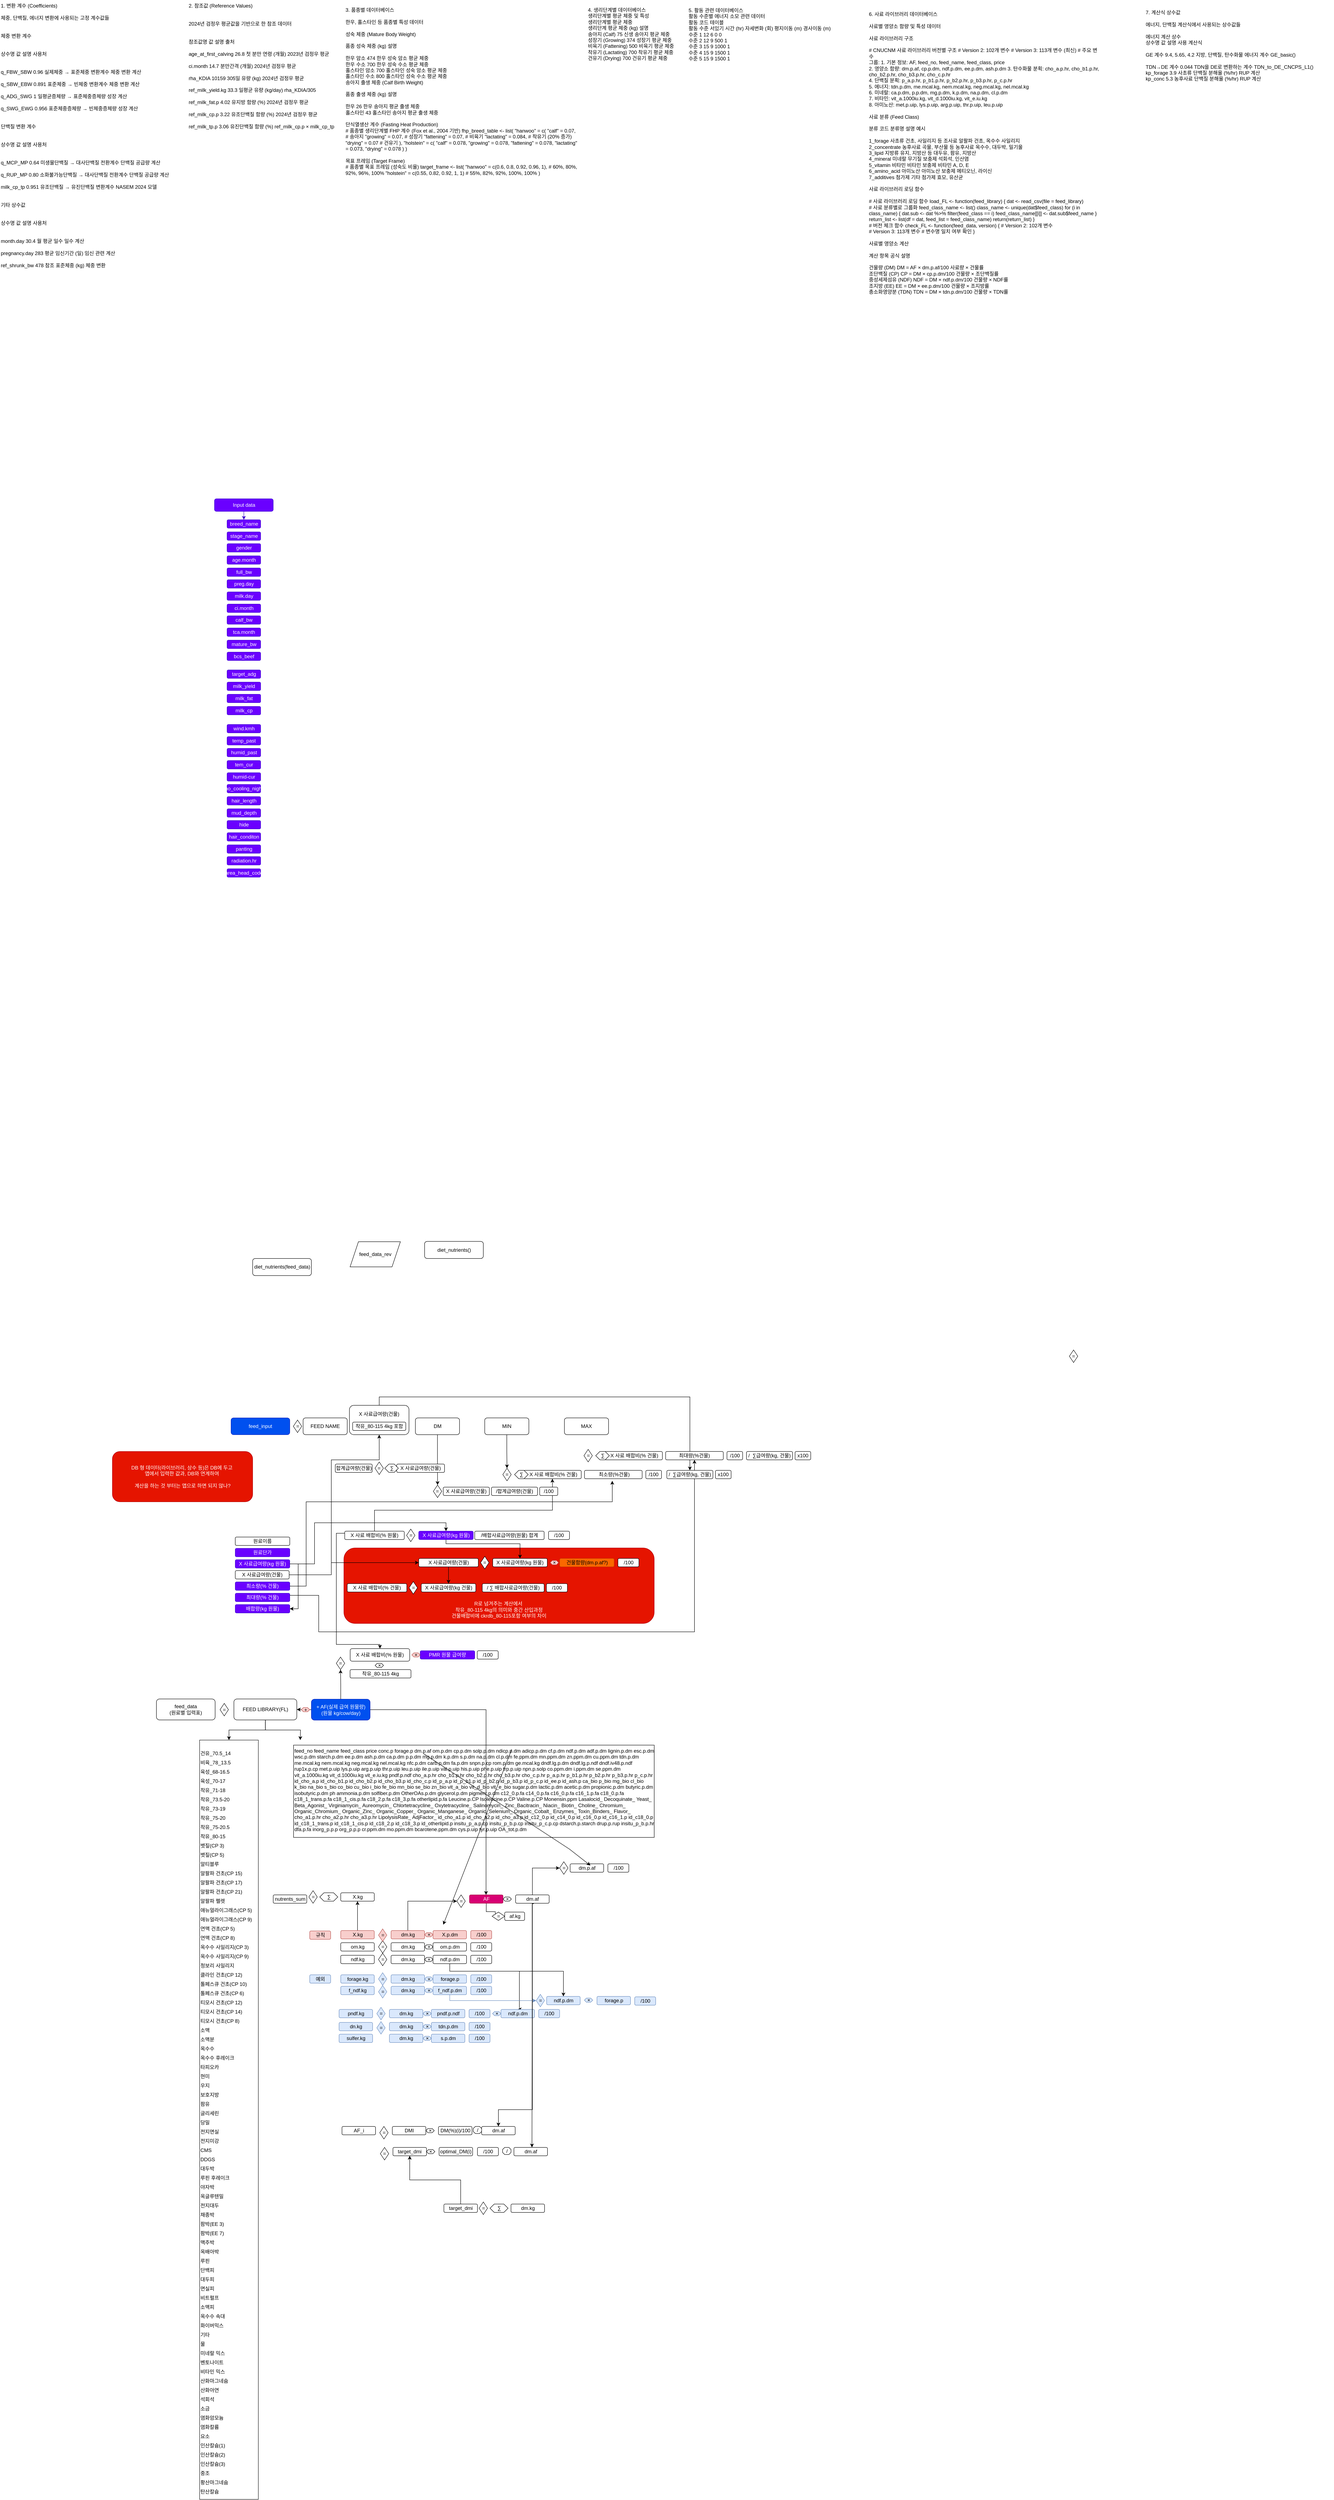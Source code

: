 <mxfile version="28.1.1">
  <diagram name="페이지-1" id="SmW_AwVAWU78kg_NEIRn">
    <mxGraphModel dx="4035" dy="4322" grid="1" gridSize="10" guides="1" tooltips="1" connect="1" arrows="1" fold="1" page="1" pageScale="1" pageWidth="827" pageHeight="1169" math="0" shadow="0">
      <root>
        <mxCell id="0" />
        <mxCell id="1" parent="0" />
        <mxCell id="2PLSoOHjRMfkNwMJFCkK-115" value="&lt;div&gt;&lt;br&gt;&lt;/div&gt;&lt;div&gt;&lt;br&gt;&lt;/div&gt;&lt;div&gt;&lt;br&gt;&lt;/div&gt;&lt;div&gt;&lt;br&gt;&lt;/div&gt;&lt;div&gt;&lt;br&gt;&lt;/div&gt;&lt;div&gt;&lt;br&gt;&lt;/div&gt;&lt;div&gt;&lt;span style=&quot;background-color: transparent; color: light-dark(rgb(255, 255, 255), rgb(18, 18, 18));&quot;&gt;&lt;br&gt;&lt;/span&gt;&lt;/div&gt;&lt;div&gt;&lt;span style=&quot;background-color: transparent; color: light-dark(rgb(255, 255, 255), rgb(18, 18, 18));&quot;&gt;&lt;br&gt;&lt;/span&gt;&lt;/div&gt;&lt;div&gt;&lt;span style=&quot;background-color: transparent; color: light-dark(rgb(255, 255, 255), rgb(18, 18, 18));&quot;&gt;R로 넘겨주는 계산에서&amp;nbsp;&lt;/span&gt;&lt;/div&gt;&lt;div&gt;착유_80-115 4kg의 의미와 중간 산입과정&lt;/div&gt;&lt;div&gt;건물배합비에 ckrdb_80-115포함 여부의 차이&lt;/div&gt;" style="rounded=1;whiteSpace=wrap;html=1;strokeColor=#B20000;fillColor=#e51400;fontColor=#ffffff;" parent="1" vertex="1">
          <mxGeometry x="-1620" y="430" width="740" height="180" as="geometry" />
        </mxCell>
        <mxCell id="2PLSoOHjRMfkNwMJFCkK-111" style="edgeStyle=orthogonalEdgeStyle;rounded=0;orthogonalLoop=1;jettySize=auto;html=1;exitX=1;exitY=0.5;exitDx=0;exitDy=0;" parent="1" source="5HfsjVYCLDOKEPZBOpGv-141" target="NkLkqoC_KYj46b-fXLGR-2" edge="1">
          <mxGeometry relative="1" as="geometry">
            <Array as="points">
              <mxPoint x="-1281" y="816" />
            </Array>
          </mxGeometry>
        </mxCell>
        <mxCell id="NkLkqoC_KYj46b-fXLGR-1" value="af.kg" style="rounded=1;whiteSpace=wrap;html=1;" parent="1" vertex="1">
          <mxGeometry x="-1236.5" y="1298" width="47.5" height="20" as="geometry" />
        </mxCell>
        <mxCell id="2PLSoOHjRMfkNwMJFCkK-64" style="edgeStyle=orthogonalEdgeStyle;rounded=0;orthogonalLoop=1;jettySize=auto;html=1;exitX=0.5;exitY=1;exitDx=0;exitDy=0;entryX=1;entryY=1;entryDx=0;entryDy=0;" parent="1" source="NkLkqoC_KYj46b-fXLGR-2" target="5HfsjVYCLDOKEPZBOpGv-115" edge="1">
          <mxGeometry relative="1" as="geometry" />
        </mxCell>
        <mxCell id="NkLkqoC_KYj46b-fXLGR-2" value="AF" style="rounded=1;whiteSpace=wrap;html=1;fillColor=#d80073;fontColor=#ffffff;strokeColor=#A50040;" parent="1" vertex="1">
          <mxGeometry x="-1320.5" y="1257" width="80" height="20" as="geometry" />
        </mxCell>
        <mxCell id="NkLkqoC_KYj46b-fXLGR-5" value="dm.p.af" style="rounded=1;whiteSpace=wrap;html=1;" parent="1" vertex="1">
          <mxGeometry x="-1080.5" y="1183" width="80" height="20" as="geometry" />
        </mxCell>
        <mxCell id="NkLkqoC_KYj46b-fXLGR-7" value="=" style="rhombus;whiteSpace=wrap;html=1;" parent="1" vertex="1">
          <mxGeometry x="-1350.5" y="1257" width="20" height="30" as="geometry" />
        </mxCell>
        <mxCell id="NkLkqoC_KYj46b-fXLGR-10" value="×" style="whiteSpace=wrap;html=1;shape=mxgraph.basic.octagon2;align=center;verticalAlign=middle;dx=15;" parent="1" vertex="1">
          <mxGeometry x="-1240.5" y="1262" width="20" height="10" as="geometry" />
        </mxCell>
        <mxCell id="NkLkqoC_KYj46b-fXLGR-11" value="/100" style="rounded=1;whiteSpace=wrap;html=1;" parent="1" vertex="1">
          <mxGeometry x="-990.5" y="1183" width="50" height="20" as="geometry" />
        </mxCell>
        <mxCell id="NkLkqoC_KYj46b-fXLGR-12" value="dm.kg" style="rounded=1;whiteSpace=wrap;html=1;fillColor=#dae8fc;strokeColor=#6c8ebf;" parent="1" vertex="1">
          <mxGeometry x="-1507.5" y="1447.5" width="80" height="20" as="geometry" />
        </mxCell>
        <mxCell id="NkLkqoC_KYj46b-fXLGR-13" value="forage.p" style="rounded=1;whiteSpace=wrap;html=1;fillColor=#dae8fc;strokeColor=#6c8ebf;" parent="1" vertex="1">
          <mxGeometry x="-1407.5" y="1447.5" width="80" height="20" as="geometry" />
        </mxCell>
        <mxCell id="NkLkqoC_KYj46b-fXLGR-14" value="×" style="whiteSpace=wrap;html=1;shape=mxgraph.basic.octagon2;align=center;verticalAlign=middle;dx=15;fillColor=#dae8fc;strokeColor=#6c8ebf;" parent="1" vertex="1">
          <mxGeometry x="-1427.5" y="1452.5" width="20" height="10" as="geometry" />
        </mxCell>
        <mxCell id="NkLkqoC_KYj46b-fXLGR-15" value="/100" style="rounded=1;whiteSpace=wrap;html=1;fillColor=#dae8fc;strokeColor=#6c8ebf;" parent="1" vertex="1">
          <mxGeometry x="-1317.5" y="1447.5" width="50" height="20" as="geometry" />
        </mxCell>
        <mxCell id="NkLkqoC_KYj46b-fXLGR-16" value="forage.kg" style="rounded=1;whiteSpace=wrap;html=1;fillColor=#dae8fc;strokeColor=#6c8ebf;" parent="1" vertex="1">
          <mxGeometry x="-1627.5" y="1447.5" width="80" height="20" as="geometry" />
        </mxCell>
        <mxCell id="NkLkqoC_KYj46b-fXLGR-17" value="=" style="rhombus;whiteSpace=wrap;html=1;fillColor=#dae8fc;strokeColor=#6c8ebf;" parent="1" vertex="1">
          <mxGeometry x="-1537.5" y="1442.5" width="20" height="30" as="geometry" />
        </mxCell>
        <mxCell id="NkLkqoC_KYj46b-fXLGR-18" value="dm.kg" style="rounded=1;whiteSpace=wrap;html=1;" parent="1" vertex="1">
          <mxGeometry x="-1507.5" y="1371" width="80" height="20" as="geometry" />
        </mxCell>
        <mxCell id="NkLkqoC_KYj46b-fXLGR-19" value="om.p.dm" style="rounded=1;whiteSpace=wrap;html=1;" parent="1" vertex="1">
          <mxGeometry x="-1407.5" y="1371" width="80" height="20" as="geometry" />
        </mxCell>
        <mxCell id="NkLkqoC_KYj46b-fXLGR-20" value="×" style="whiteSpace=wrap;html=1;shape=mxgraph.basic.octagon2;align=center;verticalAlign=middle;dx=15;" parent="1" vertex="1">
          <mxGeometry x="-1427.5" y="1376" width="20" height="10" as="geometry" />
        </mxCell>
        <mxCell id="NkLkqoC_KYj46b-fXLGR-21" value="/100" style="rounded=1;whiteSpace=wrap;html=1;" parent="1" vertex="1">
          <mxGeometry x="-1317.5" y="1371" width="50" height="20" as="geometry" />
        </mxCell>
        <mxCell id="NkLkqoC_KYj46b-fXLGR-22" value="om.kg" style="rounded=1;whiteSpace=wrap;html=1;" parent="1" vertex="1">
          <mxGeometry x="-1627.5" y="1371" width="80" height="20" as="geometry" />
        </mxCell>
        <mxCell id="NkLkqoC_KYj46b-fXLGR-23" value="=" style="rhombus;whiteSpace=wrap;html=1;" parent="1" vertex="1">
          <mxGeometry x="-1537.5" y="1366" width="20" height="30" as="geometry" />
        </mxCell>
        <mxCell id="NkLkqoC_KYj46b-fXLGR-30" value="dm.kg" style="rounded=1;whiteSpace=wrap;html=1;" parent="1" vertex="1">
          <mxGeometry x="-1507.5" y="1401" width="80" height="20" as="geometry" />
        </mxCell>
        <mxCell id="2PLSoOHjRMfkNwMJFCkK-38" style="edgeStyle=orthogonalEdgeStyle;rounded=0;orthogonalLoop=1;jettySize=auto;html=1;exitX=0.5;exitY=1;exitDx=0;exitDy=0;entryX=0.5;entryY=0;entryDx=0;entryDy=0;" parent="1" source="NkLkqoC_KYj46b-fXLGR-31" target="NkLkqoC_KYj46b-fXLGR-111" edge="1">
          <mxGeometry relative="1" as="geometry">
            <Array as="points">
              <mxPoint x="-1367.5" y="1439" />
              <mxPoint x="-1201.5" y="1439" />
            </Array>
          </mxGeometry>
        </mxCell>
        <mxCell id="2PLSoOHjRMfkNwMJFCkK-40" style="edgeStyle=orthogonalEdgeStyle;rounded=0;orthogonalLoop=1;jettySize=auto;html=1;exitX=0.5;exitY=1;exitDx=0;exitDy=0;entryX=0.5;entryY=0;entryDx=0;entryDy=0;" parent="1" source="NkLkqoC_KYj46b-fXLGR-31" target="2PLSoOHjRMfkNwMJFCkK-22" edge="1">
          <mxGeometry relative="1" as="geometry">
            <Array as="points">
              <mxPoint x="-1367.5" y="1439" />
              <mxPoint x="-1096.5" y="1439" />
            </Array>
          </mxGeometry>
        </mxCell>
        <mxCell id="NkLkqoC_KYj46b-fXLGR-31" value="ndf.p.dm" style="rounded=1;whiteSpace=wrap;html=1;" parent="1" vertex="1">
          <mxGeometry x="-1407.5" y="1401" width="80" height="20" as="geometry" />
        </mxCell>
        <mxCell id="NkLkqoC_KYj46b-fXLGR-32" value="×" style="whiteSpace=wrap;html=1;shape=mxgraph.basic.octagon2;align=center;verticalAlign=middle;dx=15;" parent="1" vertex="1">
          <mxGeometry x="-1427.5" y="1406" width="20" height="10" as="geometry" />
        </mxCell>
        <mxCell id="NkLkqoC_KYj46b-fXLGR-33" value="/100" style="rounded=1;whiteSpace=wrap;html=1;" parent="1" vertex="1">
          <mxGeometry x="-1317.5" y="1401" width="50" height="20" as="geometry" />
        </mxCell>
        <mxCell id="NkLkqoC_KYj46b-fXLGR-34" value="ndf.kg" style="rounded=1;whiteSpace=wrap;html=1;" parent="1" vertex="1">
          <mxGeometry x="-1627.5" y="1401" width="80" height="20" as="geometry" />
        </mxCell>
        <mxCell id="NkLkqoC_KYj46b-fXLGR-35" value="=" style="rhombus;whiteSpace=wrap;html=1;" parent="1" vertex="1">
          <mxGeometry x="-1537.5" y="1396" width="20" height="30" as="geometry" />
        </mxCell>
        <mxCell id="NkLkqoC_KYj46b-fXLGR-38" value="dm.kg" style="rounded=1;whiteSpace=wrap;html=1;fillColor=#dae8fc;strokeColor=#6c8ebf;" parent="1" vertex="1">
          <mxGeometry x="-1507.5" y="1475" width="80" height="20" as="geometry" />
        </mxCell>
        <mxCell id="2PLSoOHjRMfkNwMJFCkK-39" style="edgeStyle=orthogonalEdgeStyle;rounded=0;orthogonalLoop=1;jettySize=auto;html=1;exitX=0.5;exitY=1;exitDx=0;exitDy=0;entryX=0;entryY=0.5;entryDx=0;entryDy=0;fillColor=#dae8fc;strokeColor=#6c8ebf;" parent="1" source="NkLkqoC_KYj46b-fXLGR-39" target="2PLSoOHjRMfkNwMJFCkK-30" edge="1">
          <mxGeometry relative="1" as="geometry">
            <Array as="points">
              <mxPoint x="-1367.5" y="1509" />
            </Array>
          </mxGeometry>
        </mxCell>
        <mxCell id="NkLkqoC_KYj46b-fXLGR-39" value="f_ndf.p.dm" style="rounded=1;whiteSpace=wrap;html=1;fillColor=#dae8fc;strokeColor=#6c8ebf;" parent="1" vertex="1">
          <mxGeometry x="-1407.5" y="1475" width="80" height="20" as="geometry" />
        </mxCell>
        <mxCell id="NkLkqoC_KYj46b-fXLGR-40" value="×" style="whiteSpace=wrap;html=1;shape=mxgraph.basic.octagon2;align=center;verticalAlign=middle;dx=15;fillColor=#dae8fc;strokeColor=#6c8ebf;" parent="1" vertex="1">
          <mxGeometry x="-1427.5" y="1480" width="20" height="10" as="geometry" />
        </mxCell>
        <mxCell id="NkLkqoC_KYj46b-fXLGR-41" value="/100" style="rounded=1;whiteSpace=wrap;html=1;fillColor=#dae8fc;strokeColor=#6c8ebf;" parent="1" vertex="1">
          <mxGeometry x="-1317.5" y="1475" width="50" height="20" as="geometry" />
        </mxCell>
        <mxCell id="NkLkqoC_KYj46b-fXLGR-42" value="f_ndf.kg" style="rounded=1;whiteSpace=wrap;html=1;fillColor=#dae8fc;strokeColor=#6c8ebf;" parent="1" vertex="1">
          <mxGeometry x="-1627.5" y="1475" width="80" height="20" as="geometry" />
        </mxCell>
        <mxCell id="NkLkqoC_KYj46b-fXLGR-43" value="=" style="rhombus;whiteSpace=wrap;html=1;fillColor=#dae8fc;strokeColor=#6c8ebf;" parent="1" vertex="1">
          <mxGeometry x="-1537.5" y="1473" width="20" height="30" as="geometry" />
        </mxCell>
        <mxCell id="NkLkqoC_KYj46b-fXLGR-49" value="=" style="rhombus;whiteSpace=wrap;html=1;" parent="1" vertex="1">
          <mxGeometry x="110" y="-42" width="20" height="30" as="geometry" />
        </mxCell>
        <mxCell id="NkLkqoC_KYj46b-fXLGR-99" value="dm.kg" style="rounded=1;whiteSpace=wrap;html=1;fillColor=#dae8fc;strokeColor=#6c8ebf;" parent="1" vertex="1">
          <mxGeometry x="-1511.5" y="1530" width="80" height="20" as="geometry" />
        </mxCell>
        <mxCell id="NkLkqoC_KYj46b-fXLGR-100" value="pndf.p.ndf" style="rounded=1;whiteSpace=wrap;html=1;fillColor=#dae8fc;strokeColor=#6c8ebf;" parent="1" vertex="1">
          <mxGeometry x="-1411.5" y="1530" width="80" height="20" as="geometry" />
        </mxCell>
        <mxCell id="NkLkqoC_KYj46b-fXLGR-101" value="×" style="whiteSpace=wrap;html=1;shape=mxgraph.basic.octagon2;align=center;verticalAlign=middle;dx=15;fillColor=#dae8fc;strokeColor=#6c8ebf;" parent="1" vertex="1">
          <mxGeometry x="-1431.5" y="1535" width="20" height="10" as="geometry" />
        </mxCell>
        <mxCell id="NkLkqoC_KYj46b-fXLGR-102" value="/100" style="rounded=1;whiteSpace=wrap;html=1;fillColor=#dae8fc;strokeColor=#6c8ebf;" parent="1" vertex="1">
          <mxGeometry x="-1321.5" y="1530" width="50" height="20" as="geometry" />
        </mxCell>
        <mxCell id="NkLkqoC_KYj46b-fXLGR-103" value="pndf.kg" style="rounded=1;whiteSpace=wrap;html=1;fillColor=#dae8fc;strokeColor=#6c8ebf;" parent="1" vertex="1">
          <mxGeometry x="-1631.5" y="1530" width="80" height="20" as="geometry" />
        </mxCell>
        <mxCell id="NkLkqoC_KYj46b-fXLGR-104" value="=" style="rhombus;whiteSpace=wrap;html=1;fillColor=#dae8fc;strokeColor=#6c8ebf;" parent="1" vertex="1">
          <mxGeometry x="-1541.5" y="1525" width="20" height="30" as="geometry" />
        </mxCell>
        <mxCell id="NkLkqoC_KYj46b-fXLGR-105" value="dm.kg" style="rounded=1;whiteSpace=wrap;html=1;fillColor=#dae8fc;strokeColor=#6c8ebf;" parent="1" vertex="1">
          <mxGeometry x="-1511.5" y="1561" width="80" height="20" as="geometry" />
        </mxCell>
        <mxCell id="NkLkqoC_KYj46b-fXLGR-106" value="tdn.p.dm" style="rounded=1;whiteSpace=wrap;html=1;fillColor=#dae8fc;strokeColor=#6c8ebf;" parent="1" vertex="1">
          <mxGeometry x="-1411.5" y="1561" width="80" height="20" as="geometry" />
        </mxCell>
        <mxCell id="NkLkqoC_KYj46b-fXLGR-107" value="×" style="whiteSpace=wrap;html=1;shape=mxgraph.basic.octagon2;align=center;verticalAlign=middle;dx=2.5;fillColor=#dae8fc;strokeColor=#6c8ebf;" parent="1" vertex="1">
          <mxGeometry x="-1431.5" y="1566" width="20" height="10" as="geometry" />
        </mxCell>
        <mxCell id="NkLkqoC_KYj46b-fXLGR-108" value="/100" style="rounded=1;whiteSpace=wrap;html=1;fillColor=#dae8fc;strokeColor=#6c8ebf;" parent="1" vertex="1">
          <mxGeometry x="-1321.5" y="1561" width="50" height="20" as="geometry" />
        </mxCell>
        <mxCell id="NkLkqoC_KYj46b-fXLGR-109" value="dn.kg" style="rounded=1;whiteSpace=wrap;html=1;fillColor=#dae8fc;strokeColor=#6c8ebf;" parent="1" vertex="1">
          <mxGeometry x="-1631.5" y="1561" width="80" height="20" as="geometry" />
        </mxCell>
        <mxCell id="NkLkqoC_KYj46b-fXLGR-110" value="=" style="rhombus;whiteSpace=wrap;html=1;fillColor=#dae8fc;strokeColor=#6c8ebf;" parent="1" vertex="1">
          <mxGeometry x="-1541.5" y="1559" width="20" height="30" as="geometry" />
        </mxCell>
        <mxCell id="NkLkqoC_KYj46b-fXLGR-111" value="ndf.p.dm" style="rounded=1;whiteSpace=wrap;html=1;fillColor=#dae8fc;strokeColor=#6c8ebf;" parent="1" vertex="1">
          <mxGeometry x="-1245.5" y="1530" width="80" height="20" as="geometry" />
        </mxCell>
        <mxCell id="NkLkqoC_KYj46b-fXLGR-112" value="×" style="whiteSpace=wrap;html=1;shape=mxgraph.basic.octagon2;align=center;verticalAlign=middle;dx=15;fillColor=#dae8fc;strokeColor=#6c8ebf;" parent="1" vertex="1">
          <mxGeometry x="-1265.5" y="1535" width="20" height="10" as="geometry" />
        </mxCell>
        <mxCell id="NkLkqoC_KYj46b-fXLGR-113" value="/100" style="rounded=1;whiteSpace=wrap;html=1;fillColor=#dae8fc;strokeColor=#6c8ebf;" parent="1" vertex="1">
          <mxGeometry x="-1155.5" y="1530" width="50" height="20" as="geometry" />
        </mxCell>
        <mxCell id="NkLkqoC_KYj46b-fXLGR-116" value="breed_name" style="rounded=1;whiteSpace=wrap;html=1;fillColor=#6a00ff;fontColor=#ffffff;strokeColor=#3700CC;" parent="1" vertex="1">
          <mxGeometry x="-1898.5" y="-2021" width="80" height="20" as="geometry" />
        </mxCell>
        <mxCell id="NkLkqoC_KYj46b-fXLGR-117" value="stage_name" style="rounded=1;whiteSpace=wrap;html=1;fillColor=#6a00ff;fontColor=#ffffff;strokeColor=#3700CC;" parent="1" vertex="1">
          <mxGeometry x="-1898.5" y="-1992" width="80" height="20" as="geometry" />
        </mxCell>
        <mxCell id="NkLkqoC_KYj46b-fXLGR-118" value="gender" style="rounded=1;whiteSpace=wrap;html=1;fillColor=#6a00ff;fontColor=#ffffff;strokeColor=#3700CC;" parent="1" vertex="1">
          <mxGeometry x="-1898.5" y="-1964" width="80" height="20" as="geometry" />
        </mxCell>
        <mxCell id="NkLkqoC_KYj46b-fXLGR-119" value="age.month" style="rounded=1;whiteSpace=wrap;html=1;fillColor=#6a00ff;fontColor=#ffffff;strokeColor=#3700CC;" parent="1" vertex="1">
          <mxGeometry x="-1898.5" y="-1935" width="80" height="20" as="geometry" />
        </mxCell>
        <mxCell id="5HfsjVYCLDOKEPZBOpGv-1" value="full_bw" style="rounded=1;whiteSpace=wrap;html=1;fillColor=#6a00ff;fontColor=#ffffff;strokeColor=#3700CC;" parent="1" vertex="1">
          <mxGeometry x="-1898.5" y="-1906" width="80" height="20" as="geometry" />
        </mxCell>
        <mxCell id="5HfsjVYCLDOKEPZBOpGv-2" value="preg.day" style="rounded=1;whiteSpace=wrap;html=1;fillColor=#6a00ff;fontColor=#ffffff;strokeColor=#3700CC;" parent="1" vertex="1">
          <mxGeometry x="-1898.5" y="-1878" width="80" height="20" as="geometry" />
        </mxCell>
        <mxCell id="5HfsjVYCLDOKEPZBOpGv-3" value="milk.day" style="rounded=1;whiteSpace=wrap;html=1;fillColor=#6a00ff;fontColor=#ffffff;strokeColor=#3700CC;" parent="1" vertex="1">
          <mxGeometry x="-1898.5" y="-1849" width="80" height="20" as="geometry" />
        </mxCell>
        <mxCell id="5HfsjVYCLDOKEPZBOpGv-4" value="ci.month" style="rounded=1;whiteSpace=wrap;html=1;fillColor=#6a00ff;fontColor=#ffffff;strokeColor=#3700CC;" parent="1" vertex="1">
          <mxGeometry x="-1898.5" y="-1820" width="80" height="20" as="geometry" />
        </mxCell>
        <mxCell id="5HfsjVYCLDOKEPZBOpGv-5" value="calf_bw" style="rounded=1;whiteSpace=wrap;html=1;fillColor=#6a00ff;fontColor=#ffffff;strokeColor=#3700CC;" parent="1" vertex="1">
          <mxGeometry x="-1898.5" y="-1792" width="80" height="20" as="geometry" />
        </mxCell>
        <mxCell id="5HfsjVYCLDOKEPZBOpGv-6" value="tca.month" style="rounded=1;whiteSpace=wrap;html=1;fillColor=#6a00ff;fontColor=#ffffff;strokeColor=#3700CC;" parent="1" vertex="1">
          <mxGeometry x="-1898.5" y="-1763" width="80" height="20" as="geometry" />
        </mxCell>
        <mxCell id="5HfsjVYCLDOKEPZBOpGv-7" value="mature_bw" style="rounded=1;whiteSpace=wrap;html=1;fillColor=#6a00ff;fontColor=#ffffff;strokeColor=#3700CC;" parent="1" vertex="1">
          <mxGeometry x="-1898.5" y="-1734" width="80" height="20" as="geometry" />
        </mxCell>
        <mxCell id="5HfsjVYCLDOKEPZBOpGv-8" value="bcs_beef" style="rounded=1;whiteSpace=wrap;html=1;fillColor=#6a00ff;fontColor=#ffffff;strokeColor=#3700CC;" parent="1" vertex="1">
          <mxGeometry x="-1898.5" y="-1705.5" width="80" height="20" as="geometry" />
        </mxCell>
        <mxCell id="5HfsjVYCLDOKEPZBOpGv-9" value="target_adg" style="rounded=1;whiteSpace=wrap;html=1;fillColor=#6a00ff;fontColor=#ffffff;strokeColor=#3700CC;" parent="1" vertex="1">
          <mxGeometry x="-1898.5" y="-1663" width="80" height="20" as="geometry" />
        </mxCell>
        <mxCell id="5HfsjVYCLDOKEPZBOpGv-10" value="milk_yield" style="rounded=1;whiteSpace=wrap;html=1;fillColor=#6a00ff;fontColor=#ffffff;strokeColor=#3700CC;" parent="1" vertex="1">
          <mxGeometry x="-1898.5" y="-1634" width="80" height="20" as="geometry" />
        </mxCell>
        <mxCell id="5HfsjVYCLDOKEPZBOpGv-11" value="milk_fat" style="rounded=1;whiteSpace=wrap;html=1;fillColor=#6a00ff;fontColor=#ffffff;strokeColor=#3700CC;" parent="1" vertex="1">
          <mxGeometry x="-1898.5" y="-1605" width="80" height="20" as="geometry" />
        </mxCell>
        <mxCell id="5HfsjVYCLDOKEPZBOpGv-12" value="milk_cp" style="rounded=1;whiteSpace=wrap;html=1;fillColor=#6a00ff;fontColor=#ffffff;strokeColor=#3700CC;" parent="1" vertex="1">
          <mxGeometry x="-1898.5" y="-1576" width="80" height="20" as="geometry" />
        </mxCell>
        <mxCell id="5HfsjVYCLDOKEPZBOpGv-13" value="wind.kmh" style="rounded=1;whiteSpace=wrap;html=1;fillColor=#6a00ff;fontColor=#ffffff;strokeColor=#3700CC;" parent="1" vertex="1">
          <mxGeometry x="-1898.5" y="-1533" width="80" height="20" as="geometry" />
        </mxCell>
        <mxCell id="5HfsjVYCLDOKEPZBOpGv-14" value="temp_past" style="rounded=1;whiteSpace=wrap;html=1;fillColor=#6a00ff;fontColor=#ffffff;strokeColor=#3700CC;" parent="1" vertex="1">
          <mxGeometry x="-1898.5" y="-1504" width="80" height="20" as="geometry" />
        </mxCell>
        <mxCell id="5HfsjVYCLDOKEPZBOpGv-15" value="humid_past" style="rounded=1;whiteSpace=wrap;html=1;fillColor=#6a00ff;fontColor=#ffffff;strokeColor=#3700CC;" parent="1" vertex="1">
          <mxGeometry x="-1898.5" y="-1476" width="80" height="20" as="geometry" />
        </mxCell>
        <mxCell id="5HfsjVYCLDOKEPZBOpGv-16" value="tem_cur" style="rounded=1;whiteSpace=wrap;html=1;fillColor=#6a00ff;fontColor=#ffffff;strokeColor=#3700CC;" parent="1" vertex="1">
          <mxGeometry x="-1898.5" y="-1447" width="80" height="20" as="geometry" />
        </mxCell>
        <mxCell id="5HfsjVYCLDOKEPZBOpGv-17" value="humid-cur" style="rounded=1;whiteSpace=wrap;html=1;fillColor=#6a00ff;fontColor=#ffffff;strokeColor=#3700CC;" parent="1" vertex="1">
          <mxGeometry x="-1898.5" y="-1418" width="80" height="20" as="geometry" />
        </mxCell>
        <mxCell id="5HfsjVYCLDOKEPZBOpGv-18" value="no_cooling_night" style="rounded=1;whiteSpace=wrap;html=1;fillColor=#6a00ff;fontColor=#ffffff;strokeColor=#3700CC;" parent="1" vertex="1">
          <mxGeometry x="-1898.5" y="-1390" width="80" height="20" as="geometry" />
        </mxCell>
        <mxCell id="5HfsjVYCLDOKEPZBOpGv-19" value="hair_length" style="rounded=1;whiteSpace=wrap;html=1;fillColor=#6a00ff;fontColor=#ffffff;strokeColor=#3700CC;" parent="1" vertex="1">
          <mxGeometry x="-1898.5" y="-1361" width="80" height="20" as="geometry" />
        </mxCell>
        <mxCell id="5HfsjVYCLDOKEPZBOpGv-20" value="mud_depth" style="rounded=1;whiteSpace=wrap;html=1;fillColor=#6a00ff;fontColor=#ffffff;strokeColor=#3700CC;" parent="1" vertex="1">
          <mxGeometry x="-1898.5" y="-1332" width="80" height="20" as="geometry" />
        </mxCell>
        <mxCell id="5HfsjVYCLDOKEPZBOpGv-21" value="hide" style="rounded=1;whiteSpace=wrap;html=1;fillColor=#6a00ff;fontColor=#ffffff;strokeColor=#3700CC;" parent="1" vertex="1">
          <mxGeometry x="-1898.5" y="-1304" width="80" height="20" as="geometry" />
        </mxCell>
        <mxCell id="5HfsjVYCLDOKEPZBOpGv-22" value="hair_conditon" style="rounded=1;whiteSpace=wrap;html=1;fillColor=#6a00ff;fontColor=#ffffff;strokeColor=#3700CC;" parent="1" vertex="1">
          <mxGeometry x="-1898.5" y="-1275" width="80" height="20" as="geometry" />
        </mxCell>
        <mxCell id="5HfsjVYCLDOKEPZBOpGv-23" value="panting" style="rounded=1;whiteSpace=wrap;html=1;fillColor=#6a00ff;fontColor=#ffffff;strokeColor=#3700CC;" parent="1" vertex="1">
          <mxGeometry x="-1898.5" y="-1246" width="80" height="20" as="geometry" />
        </mxCell>
        <mxCell id="5HfsjVYCLDOKEPZBOpGv-24" value="radiation.hr" style="rounded=1;whiteSpace=wrap;html=1;fillColor=#6a00ff;fontColor=#ffffff;strokeColor=#3700CC;" parent="1" vertex="1">
          <mxGeometry x="-1898.5" y="-1218" width="80" height="20" as="geometry" />
        </mxCell>
        <mxCell id="5HfsjVYCLDOKEPZBOpGv-25" value="area_head_code" style="rounded=1;whiteSpace=wrap;html=1;fillColor=#6a00ff;fontColor=#ffffff;strokeColor=#3700CC;" parent="1" vertex="1">
          <mxGeometry x="-1898.5" y="-1189" width="80" height="20" as="geometry" />
        </mxCell>
        <mxCell id="5HfsjVYCLDOKEPZBOpGv-102" value="&lt;br&gt;&lt;table border=&quot;0&quot; cellpadding=&quot;0&quot; cellspacing=&quot;0&quot; width=&quot;184&quot; style=&quot;border-collapse:&amp;lt;br/&amp;gt; collapse;width:138pt&quot;&gt; &lt;colgroup&gt;&lt;col width=&quot;184&quot; style=&quot;mso-width-source:userset;mso-width-alt:5888;width:138pt&quot;&gt;&lt;/colgroup&gt; &lt;tbody&gt;&lt;tr height=&quot;22&quot; style=&quot;height:16.5pt&quot;&gt;  &lt;td height=&quot;22&quot; width=&quot;184&quot; style=&quot;height:16.5pt;width:138pt&quot;&gt;건유_70.5_14&lt;/td&gt; &lt;/tr&gt; &lt;tr height=&quot;22&quot; style=&quot;height:16.5pt&quot;&gt;  &lt;td height=&quot;22&quot; style=&quot;height:16.5pt&quot;&gt;비육_78_13.5&lt;/td&gt; &lt;/tr&gt; &lt;tr height=&quot;22&quot; style=&quot;height:16.5pt&quot;&gt;  &lt;td height=&quot;22&quot; style=&quot;height:16.5pt&quot;&gt;육성_68-16.5&lt;/td&gt; &lt;/tr&gt; &lt;tr height=&quot;22&quot; style=&quot;height:16.5pt&quot;&gt;  &lt;td height=&quot;22&quot; style=&quot;height:16.5pt&quot;&gt;육성_70-17&lt;/td&gt; &lt;/tr&gt; &lt;tr height=&quot;22&quot; style=&quot;height:16.5pt&quot;&gt;  &lt;td height=&quot;22&quot; style=&quot;height:16.5pt&quot;&gt;착유_71-18&lt;/td&gt; &lt;/tr&gt; &lt;tr height=&quot;22&quot; style=&quot;height:16.5pt&quot;&gt;  &lt;td height=&quot;22&quot; style=&quot;height:16.5pt&quot;&gt;착유_73.5-20&lt;/td&gt; &lt;/tr&gt; &lt;tr height=&quot;22&quot; style=&quot;height:16.5pt&quot;&gt;  &lt;td height=&quot;22&quot; style=&quot;height:16.5pt&quot;&gt;착유_73-19&lt;/td&gt; &lt;/tr&gt; &lt;tr height=&quot;22&quot; style=&quot;height:16.5pt&quot;&gt;  &lt;td height=&quot;22&quot; style=&quot;height:16.5pt&quot;&gt;착유_75-20&lt;/td&gt; &lt;/tr&gt; &lt;tr height=&quot;22&quot; style=&quot;height:16.5pt&quot;&gt;  &lt;td height=&quot;22&quot; style=&quot;height:16.5pt&quot;&gt;착유_75-20.5&lt;/td&gt; &lt;/tr&gt; &lt;tr height=&quot;22&quot; style=&quot;height:16.5pt&quot;&gt;  &lt;td height=&quot;22&quot; style=&quot;height:16.5pt&quot;&gt;착유_80-15&lt;/td&gt; &lt;/tr&gt; &lt;tr height=&quot;22&quot; style=&quot;height:16.5pt&quot;&gt;  &lt;td height=&quot;22&quot; style=&quot;height:16.5pt&quot;&gt;볏짚(CP 3)&lt;/td&gt; &lt;/tr&gt; &lt;tr height=&quot;22&quot; style=&quot;height:16.5pt&quot;&gt;  &lt;td height=&quot;22&quot; style=&quot;height:16.5pt&quot;&gt;볏짚(CP 5)&lt;/td&gt; &lt;/tr&gt; &lt;tr height=&quot;22&quot; style=&quot;height:16.5pt&quot;&gt;  &lt;td height=&quot;22&quot; style=&quot;height:16.5pt&quot;&gt;알티블루&lt;/td&gt; &lt;/tr&gt; &lt;tr height=&quot;22&quot; style=&quot;height:16.5pt&quot;&gt;  &lt;td height=&quot;22&quot; style=&quot;height:16.5pt&quot;&gt;알팔파 건초(CP 15)&lt;/td&gt; &lt;/tr&gt; &lt;tr height=&quot;22&quot; style=&quot;height:16.5pt&quot;&gt;  &lt;td height=&quot;22&quot; style=&quot;height:16.5pt&quot;&gt;알팔파 건초(CP 17)&lt;/td&gt; &lt;/tr&gt; &lt;tr height=&quot;22&quot; style=&quot;height:16.5pt&quot;&gt;  &lt;td height=&quot;22&quot; style=&quot;height:16.5pt&quot;&gt;알팔파 건초(CP 21)&lt;/td&gt; &lt;/tr&gt; &lt;tr height=&quot;22&quot; style=&quot;height:16.5pt&quot;&gt;  &lt;td height=&quot;22&quot; style=&quot;height:16.5pt&quot;&gt;알팔파 펠렛&lt;/td&gt; &lt;/tr&gt; &lt;tr height=&quot;22&quot; style=&quot;height:16.5pt&quot;&gt;  &lt;td height=&quot;22&quot; style=&quot;height:16.5pt&quot;&gt;애뉴얼라이그래스(CP 5)&lt;/td&gt; &lt;/tr&gt; &lt;tr height=&quot;22&quot; style=&quot;height:16.5pt&quot;&gt;  &lt;td height=&quot;22&quot; style=&quot;height:16.5pt&quot;&gt;애뉴얼라이그래스(CP 9)&lt;/td&gt; &lt;/tr&gt; &lt;tr height=&quot;22&quot; style=&quot;height:16.5pt&quot;&gt;  &lt;td height=&quot;22&quot; style=&quot;height:16.5pt&quot;&gt;연맥 건초(CP 5)&lt;/td&gt; &lt;/tr&gt; &lt;tr height=&quot;22&quot; style=&quot;height:16.5pt&quot;&gt;  &lt;td height=&quot;22&quot; style=&quot;height:16.5pt&quot;&gt;연맥 건초(CP 8)&lt;/td&gt; &lt;/tr&gt; &lt;tr height=&quot;22&quot; style=&quot;height:16.5pt&quot;&gt;  &lt;td height=&quot;22&quot; style=&quot;height:16.5pt&quot;&gt;옥수수 사일리지(CP 3)&lt;/td&gt; &lt;/tr&gt; &lt;tr height=&quot;22&quot; style=&quot;height:16.5pt&quot;&gt;  &lt;td height=&quot;22&quot; style=&quot;height:16.5pt&quot;&gt;옥수수 사일리지(CP 9)&lt;/td&gt; &lt;/tr&gt; &lt;tr height=&quot;22&quot; style=&quot;height:16.5pt&quot;&gt;  &lt;td height=&quot;22&quot; style=&quot;height:16.5pt&quot;&gt;청보리 사일리지&lt;/td&gt; &lt;/tr&gt; &lt;tr height=&quot;22&quot; style=&quot;height:16.5pt&quot;&gt;  &lt;td height=&quot;22&quot; style=&quot;height:16.5pt&quot;&gt;클라인 건초(CP 12)&lt;/td&gt; &lt;/tr&gt; &lt;tr height=&quot;22&quot; style=&quot;height:16.5pt&quot;&gt;  &lt;td height=&quot;22&quot; style=&quot;height:16.5pt&quot;&gt;톨페스큐 건초(CP 10)&lt;/td&gt; &lt;/tr&gt; &lt;tr height=&quot;22&quot; style=&quot;height:16.5pt&quot;&gt;  &lt;td height=&quot;22&quot; style=&quot;height:16.5pt&quot;&gt;톨페스큐 건초(CP 6)&lt;/td&gt; &lt;/tr&gt; &lt;tr height=&quot;22&quot; style=&quot;height:16.5pt&quot;&gt;  &lt;td height=&quot;22&quot; style=&quot;height:16.5pt&quot;&gt;티모시 건초(CP 12)&lt;/td&gt; &lt;/tr&gt; &lt;tr height=&quot;22&quot; style=&quot;height:16.5pt&quot;&gt;  &lt;td height=&quot;22&quot; style=&quot;height:16.5pt&quot;&gt;티모시 건초(CP 14)&lt;/td&gt; &lt;/tr&gt; &lt;tr height=&quot;22&quot; style=&quot;height:16.5pt&quot;&gt;  &lt;td height=&quot;22&quot; style=&quot;height:16.5pt&quot;&gt;티모시 건초(CP 8)&lt;/td&gt; &lt;/tr&gt; &lt;tr height=&quot;22&quot; style=&quot;height:16.5pt&quot;&gt;  &lt;td height=&quot;22&quot; style=&quot;height:16.5pt&quot;&gt;소맥&lt;/td&gt; &lt;/tr&gt; &lt;tr height=&quot;22&quot; style=&quot;height:16.5pt&quot;&gt;  &lt;td height=&quot;22&quot; style=&quot;height:16.5pt&quot;&gt;소맥분&lt;/td&gt; &lt;/tr&gt; &lt;tr height=&quot;22&quot; style=&quot;height:16.5pt&quot;&gt;  &lt;td height=&quot;22&quot; style=&quot;height:16.5pt&quot;&gt;옥수수&lt;/td&gt; &lt;/tr&gt; &lt;tr height=&quot;22&quot; style=&quot;height:16.5pt&quot;&gt;  &lt;td height=&quot;22&quot; style=&quot;height:16.5pt&quot;&gt;옥수수 후레이크&lt;/td&gt; &lt;/tr&gt; &lt;tr height=&quot;22&quot; style=&quot;height:16.5pt&quot;&gt;  &lt;td height=&quot;22&quot; style=&quot;height:16.5pt&quot;&gt;타피오카&lt;/td&gt; &lt;/tr&gt; &lt;tr height=&quot;22&quot; style=&quot;height:16.5pt&quot;&gt;  &lt;td height=&quot;22&quot; style=&quot;height:16.5pt&quot;&gt;현미&lt;/td&gt; &lt;/tr&gt; &lt;tr height=&quot;22&quot; style=&quot;height:16.5pt&quot;&gt;  &lt;td height=&quot;22&quot; style=&quot;height:16.5pt&quot;&gt;우지&lt;/td&gt; &lt;/tr&gt; &lt;tr height=&quot;22&quot; style=&quot;height:16.5pt&quot;&gt;  &lt;td height=&quot;22&quot; style=&quot;height:16.5pt&quot;&gt;보호지방&lt;/td&gt; &lt;/tr&gt; &lt;tr height=&quot;22&quot; style=&quot;height:16.5pt&quot;&gt;  &lt;td height=&quot;22&quot; style=&quot;height:16.5pt&quot;&gt;팜유&lt;/td&gt; &lt;/tr&gt; &lt;tr height=&quot;22&quot; style=&quot;height:16.5pt&quot;&gt;  &lt;td height=&quot;22&quot; style=&quot;height:16.5pt&quot;&gt;글리세린&lt;/td&gt; &lt;/tr&gt; &lt;tr height=&quot;22&quot; style=&quot;height:16.5pt&quot;&gt;  &lt;td height=&quot;22&quot; style=&quot;height:16.5pt&quot;&gt;당밀&lt;/td&gt; &lt;/tr&gt; &lt;tr height=&quot;22&quot; style=&quot;height:16.5pt&quot;&gt;  &lt;td height=&quot;22&quot; style=&quot;height:16.5pt&quot;&gt;전지면실&lt;/td&gt; &lt;/tr&gt; &lt;tr height=&quot;22&quot; style=&quot;height:16.5pt&quot;&gt;  &lt;td height=&quot;22&quot; style=&quot;height:16.5pt&quot;&gt;전지미강&lt;/td&gt; &lt;/tr&gt; &lt;tr height=&quot;22&quot; style=&quot;height:16.5pt&quot;&gt;  &lt;td height=&quot;22&quot; style=&quot;height:16.5pt&quot;&gt;CMS&lt;/td&gt; &lt;/tr&gt; &lt;tr height=&quot;22&quot; style=&quot;height:16.5pt&quot;&gt;  &lt;td height=&quot;22&quot; style=&quot;height:16.5pt&quot;&gt;DDGS&lt;/td&gt; &lt;/tr&gt; &lt;tr height=&quot;22&quot; style=&quot;height:16.5pt&quot;&gt;  &lt;td height=&quot;22&quot; style=&quot;height:16.5pt&quot;&gt;대두박&lt;/td&gt; &lt;/tr&gt; &lt;tr height=&quot;22&quot; style=&quot;height:16.5pt&quot;&gt;  &lt;td height=&quot;22&quot; style=&quot;height:16.5pt&quot;&gt;루핀 후레이크&lt;/td&gt; &lt;/tr&gt; &lt;tr height=&quot;22&quot; style=&quot;height:16.5pt&quot;&gt;  &lt;td height=&quot;22&quot; style=&quot;height:16.5pt&quot;&gt;야자박&lt;/td&gt; &lt;/tr&gt; &lt;tr height=&quot;22&quot; style=&quot;height:16.5pt&quot;&gt;  &lt;td height=&quot;22&quot; style=&quot;height:16.5pt&quot;&gt;옥글루텐밀&lt;/td&gt; &lt;/tr&gt; &lt;tr height=&quot;22&quot; style=&quot;height:16.5pt&quot;&gt;  &lt;td height=&quot;22&quot; style=&quot;height:16.5pt&quot;&gt;전지대두&lt;/td&gt; &lt;/tr&gt; &lt;tr height=&quot;22&quot; style=&quot;height:16.5pt&quot;&gt;  &lt;td height=&quot;22&quot; style=&quot;height:16.5pt&quot;&gt;채종박&lt;/td&gt; &lt;/tr&gt; &lt;tr height=&quot;22&quot; style=&quot;height:16.5pt&quot;&gt;  &lt;td height=&quot;22&quot; style=&quot;height:16.5pt&quot;&gt;팜박(EE 3)&lt;/td&gt; &lt;/tr&gt; &lt;tr height=&quot;22&quot; style=&quot;height:16.5pt&quot;&gt;  &lt;td height=&quot;22&quot; style=&quot;height:16.5pt&quot;&gt;팜박(EE 7)&lt;/td&gt; &lt;/tr&gt; &lt;tr height=&quot;22&quot; style=&quot;height:16.5pt&quot;&gt;  &lt;td height=&quot;22&quot; style=&quot;height:16.5pt&quot;&gt;맥주박&lt;/td&gt; &lt;/tr&gt; &lt;tr height=&quot;22&quot; style=&quot;height:16.5pt&quot;&gt;  &lt;td height=&quot;22&quot; style=&quot;height:16.5pt&quot;&gt;옥배아박&lt;/td&gt; &lt;/tr&gt; &lt;tr height=&quot;22&quot; style=&quot;height:16.5pt&quot;&gt;  &lt;td height=&quot;22&quot; style=&quot;height:16.5pt&quot;&gt;루핀&lt;/td&gt; &lt;/tr&gt; &lt;tr height=&quot;22&quot; style=&quot;height:16.5pt&quot;&gt;  &lt;td height=&quot;22&quot; style=&quot;height:16.5pt&quot;&gt;단백피&lt;/td&gt; &lt;/tr&gt; &lt;tr height=&quot;22&quot; style=&quot;height:16.5pt&quot;&gt;  &lt;td height=&quot;22&quot; style=&quot;height:16.5pt&quot;&gt;대두피&lt;/td&gt; &lt;/tr&gt; &lt;tr height=&quot;22&quot; style=&quot;height:16.5pt&quot;&gt;  &lt;td height=&quot;22&quot; style=&quot;height:16.5pt&quot;&gt;면실피&lt;/td&gt; &lt;/tr&gt; &lt;tr height=&quot;22&quot; style=&quot;height:16.5pt&quot;&gt;  &lt;td height=&quot;22&quot; style=&quot;height:16.5pt&quot;&gt;비트펄프&lt;/td&gt; &lt;/tr&gt; &lt;tr height=&quot;22&quot; style=&quot;height:16.5pt&quot;&gt;  &lt;td height=&quot;22&quot; style=&quot;height:16.5pt&quot;&gt;소맥피&lt;/td&gt; &lt;/tr&gt; &lt;tr height=&quot;22&quot; style=&quot;height:16.5pt&quot;&gt;  &lt;td height=&quot;22&quot; style=&quot;height:16.5pt&quot;&gt;옥수수 속대&lt;/td&gt; &lt;/tr&gt; &lt;tr height=&quot;22&quot; style=&quot;height:16.5pt&quot;&gt;  &lt;td height=&quot;22&quot; style=&quot;height:16.5pt&quot;&gt;화이버믹스&lt;/td&gt; &lt;/tr&gt; &lt;tr height=&quot;22&quot; style=&quot;height:16.5pt&quot;&gt;  &lt;td height=&quot;22&quot; style=&quot;height:16.5pt&quot;&gt;기타&lt;/td&gt; &lt;/tr&gt; &lt;tr height=&quot;22&quot; style=&quot;height:16.5pt&quot;&gt;  &lt;td height=&quot;22&quot; style=&quot;height:16.5pt&quot;&gt;물&lt;/td&gt; &lt;/tr&gt; &lt;tr height=&quot;22&quot; style=&quot;height:16.5pt&quot;&gt;  &lt;td height=&quot;22&quot; style=&quot;height:16.5pt&quot;&gt;미네랄 믹스&lt;/td&gt; &lt;/tr&gt; &lt;tr height=&quot;22&quot; style=&quot;height:16.5pt&quot;&gt;  &lt;td height=&quot;22&quot; style=&quot;height:16.5pt&quot;&gt;벤토나이트&lt;/td&gt; &lt;/tr&gt; &lt;tr height=&quot;22&quot; style=&quot;height:16.5pt&quot;&gt;  &lt;td height=&quot;22&quot; style=&quot;height:16.5pt&quot;&gt;비타민 믹스&lt;/td&gt; &lt;/tr&gt; &lt;tr height=&quot;22&quot; style=&quot;height:16.5pt&quot;&gt;  &lt;td height=&quot;22&quot; style=&quot;height:16.5pt&quot;&gt;산화마그네슘&lt;/td&gt; &lt;/tr&gt; &lt;tr height=&quot;22&quot; style=&quot;height:16.5pt&quot;&gt;  &lt;td height=&quot;22&quot; style=&quot;height:16.5pt&quot;&gt;산화아연&lt;/td&gt; &lt;/tr&gt; &lt;tr height=&quot;22&quot; style=&quot;height:16.5pt&quot;&gt;  &lt;td height=&quot;22&quot; style=&quot;height:16.5pt&quot;&gt;석회석&lt;/td&gt; &lt;/tr&gt; &lt;tr height=&quot;22&quot; style=&quot;height:16.5pt&quot;&gt;  &lt;td height=&quot;22&quot; style=&quot;height:16.5pt&quot;&gt;소금&lt;/td&gt; &lt;/tr&gt; &lt;tr height=&quot;22&quot; style=&quot;height:16.5pt&quot;&gt;  &lt;td height=&quot;22&quot; style=&quot;height:16.5pt&quot;&gt;염화암모늄&lt;/td&gt; &lt;/tr&gt; &lt;tr height=&quot;22&quot; style=&quot;height:16.5pt&quot;&gt;  &lt;td height=&quot;22&quot; style=&quot;height:16.5pt&quot;&gt;염화칼륨&lt;/td&gt; &lt;/tr&gt; &lt;tr height=&quot;22&quot; style=&quot;height:16.5pt&quot;&gt;  &lt;td height=&quot;22&quot; style=&quot;height:16.5pt&quot;&gt;요소&lt;/td&gt; &lt;/tr&gt; &lt;tr height=&quot;22&quot; style=&quot;height:16.5pt&quot;&gt;  &lt;td height=&quot;22&quot; style=&quot;height:16.5pt&quot;&gt;인산칼슘(1)&lt;/td&gt; &lt;/tr&gt; &lt;tr height=&quot;22&quot; style=&quot;height:16.5pt&quot;&gt;  &lt;td height=&quot;22&quot; style=&quot;height:16.5pt&quot;&gt;인산칼슘(2)&lt;/td&gt; &lt;/tr&gt; &lt;tr height=&quot;22&quot; style=&quot;height:16.5pt&quot;&gt;  &lt;td height=&quot;22&quot; style=&quot;height:16.5pt&quot;&gt;인산칼슘(3)&lt;/td&gt; &lt;/tr&gt; &lt;tr height=&quot;22&quot; style=&quot;height:16.5pt&quot;&gt;  &lt;td height=&quot;22&quot; style=&quot;height:16.5pt&quot;&gt;중조&lt;/td&gt; &lt;/tr&gt; &lt;tr height=&quot;22&quot; style=&quot;height:16.5pt&quot;&gt;  &lt;td height=&quot;22&quot; style=&quot;height:16.5pt&quot;&gt;황산마그네슘&lt;/td&gt; &lt;/tr&gt; &lt;tr height=&quot;22&quot; style=&quot;height:16.5pt&quot;&gt;  &lt;td height=&quot;22&quot; style=&quot;height:16.5pt&quot;&gt;탄산칼슘&lt;/td&gt; &lt;/tr&gt;&lt;/tbody&gt;&lt;/table&gt;" style="text;whiteSpace=wrap;html=1;strokeColor=#111111;" parent="1" vertex="1">
          <mxGeometry x="-1964" y="888" width="140" height="1810" as="geometry" />
        </mxCell>
        <mxCell id="5HfsjVYCLDOKEPZBOpGv-104" style="edgeStyle=orthogonalEdgeStyle;rounded=0;orthogonalLoop=1;jettySize=auto;html=1;exitX=0.5;exitY=1;exitDx=0;exitDy=0;entryX=0.5;entryY=0;entryDx=0;entryDy=0;" parent="1" source="5HfsjVYCLDOKEPZBOpGv-103" target="5HfsjVYCLDOKEPZBOpGv-102" edge="1">
          <mxGeometry relative="1" as="geometry" />
        </mxCell>
        <mxCell id="5HfsjVYCLDOKEPZBOpGv-183" style="edgeStyle=orthogonalEdgeStyle;rounded=0;orthogonalLoop=1;jettySize=auto;html=1;exitX=0.5;exitY=1;exitDx=0;exitDy=0;entryX=0.5;entryY=0;entryDx=0;entryDy=0;" parent="1" source="5HfsjVYCLDOKEPZBOpGv-103" edge="1">
          <mxGeometry relative="1" as="geometry">
            <mxPoint x="-1724" y="888" as="targetPoint" />
          </mxGeometry>
        </mxCell>
        <mxCell id="5HfsjVYCLDOKEPZBOpGv-103" value="FEED LIBRARY(FL)" style="rounded=1;whiteSpace=wrap;html=1;" parent="1" vertex="1">
          <mxGeometry x="-1882.25" y="790" width="150" height="50" as="geometry" />
        </mxCell>
        <mxCell id="5HfsjVYCLDOKEPZBOpGv-109" style="edgeStyle=orthogonalEdgeStyle;rounded=0;orthogonalLoop=1;jettySize=auto;html=1;exitX=0.5;exitY=1;exitDx=0;exitDy=0;entryX=0.5;entryY=0;entryDx=0;entryDy=0;fillColor=#6a00ff;strokeColor=#3700CC;" parent="1" source="5HfsjVYCLDOKEPZBOpGv-108" target="NkLkqoC_KYj46b-fXLGR-116" edge="1">
          <mxGeometry relative="1" as="geometry" />
        </mxCell>
        <mxCell id="5HfsjVYCLDOKEPZBOpGv-108" value="Input data" style="rounded=1;whiteSpace=wrap;html=1;fillColor=#6a00ff;fontColor=#ffffff;strokeColor=#3700CC;" parent="1" vertex="1">
          <mxGeometry x="-1928.5" y="-2071" width="140" height="30" as="geometry" />
        </mxCell>
        <mxCell id="5HfsjVYCLDOKEPZBOpGv-111" value="feed_data_rev" style="shape=parallelogram;perimeter=parallelogramPerimeter;whiteSpace=wrap;html=1;fixedSize=1;" parent="1" vertex="1">
          <mxGeometry x="-1605.25" y="-300" width="120" height="60" as="geometry" />
        </mxCell>
        <mxCell id="5HfsjVYCLDOKEPZBOpGv-129" style="edgeStyle=orthogonalEdgeStyle;rounded=0;orthogonalLoop=1;jettySize=auto;html=1;exitX=0.5;exitY=1;exitDx=0;exitDy=0;entryX=0.5;entryY=0;entryDx=0;entryDy=0;" parent="1" source="5HfsjVYCLDOKEPZBOpGv-112" target="5HfsjVYCLDOKEPZBOpGv-127" edge="1">
          <mxGeometry relative="1" as="geometry">
            <Array as="points">
              <mxPoint x="-1170" y="1769" />
              <mxPoint x="-1251" y="1769" />
            </Array>
          </mxGeometry>
        </mxCell>
        <mxCell id="2PLSoOHjRMfkNwMJFCkK-58" style="edgeStyle=orthogonalEdgeStyle;rounded=0;orthogonalLoop=1;jettySize=auto;html=1;exitX=0.5;exitY=0;exitDx=0;exitDy=0;entryX=0;entryY=0.5;entryDx=0;entryDy=0;" parent="1" source="5HfsjVYCLDOKEPZBOpGv-112" target="5HfsjVYCLDOKEPZBOpGv-113" edge="1">
          <mxGeometry relative="1" as="geometry" />
        </mxCell>
        <mxCell id="2PLSoOHjRMfkNwMJFCkK-65" style="edgeStyle=orthogonalEdgeStyle;rounded=0;orthogonalLoop=1;jettySize=auto;html=1;exitX=0.5;exitY=1;exitDx=0;exitDy=0;" parent="1" edge="1">
          <mxGeometry relative="1" as="geometry">
            <mxPoint x="-1167.5" y="1277" as="sourcePoint" />
            <mxPoint x="-1171.5" y="1859" as="targetPoint" />
            <Array as="points">
              <mxPoint x="-1167" y="1278" />
              <mxPoint x="-1171" y="1278" />
              <mxPoint x="-1171" y="1569" />
            </Array>
          </mxGeometry>
        </mxCell>
        <mxCell id="5HfsjVYCLDOKEPZBOpGv-112" value="dm.af" style="rounded=1;whiteSpace=wrap;html=1;" parent="1" vertex="1">
          <mxGeometry x="-1210.5" y="1257" width="80" height="20" as="geometry" />
        </mxCell>
        <mxCell id="5HfsjVYCLDOKEPZBOpGv-113" value="=" style="rhombus;whiteSpace=wrap;html=1;" parent="1" vertex="1">
          <mxGeometry x="-1105.5" y="1178" width="20" height="30" as="geometry" />
        </mxCell>
        <mxCell id="5HfsjVYCLDOKEPZBOpGv-115" value="=" style="rhombus;whiteSpace=wrap;html=1;direction=south;" parent="1" vertex="1">
          <mxGeometry x="-1266.5" y="1298" width="30" height="20" as="geometry" />
        </mxCell>
        <mxCell id="5HfsjVYCLDOKEPZBOpGv-138" style="edgeStyle=orthogonalEdgeStyle;rounded=0;orthogonalLoop=1;jettySize=auto;html=1;exitX=0.5;exitY=0;exitDx=0;exitDy=0;" parent="1" source="5HfsjVYCLDOKEPZBOpGv-117" target="5HfsjVYCLDOKEPZBOpGv-130" edge="1">
          <mxGeometry relative="1" as="geometry" />
        </mxCell>
        <mxCell id="5HfsjVYCLDOKEPZBOpGv-117" value="target_dmi" style="rounded=1;whiteSpace=wrap;html=1;" parent="1" vertex="1">
          <mxGeometry x="-1381.5" y="1994" width="80" height="20" as="geometry" />
        </mxCell>
        <mxCell id="5HfsjVYCLDOKEPZBOpGv-118" value="=" style="rhombus;whiteSpace=wrap;html=1;" parent="1" vertex="1">
          <mxGeometry x="-1297.5" y="1989" width="20" height="30" as="geometry" />
        </mxCell>
        <mxCell id="5HfsjVYCLDOKEPZBOpGv-119" value="∑" style="whiteSpace=wrap;html=1;shape=mxgraph.basic.octagon2;align=center;verticalAlign=middle;dx=15;" parent="1" vertex="1">
          <mxGeometry x="-1271.5" y="1994" width="43" height="20" as="geometry" />
        </mxCell>
        <mxCell id="5HfsjVYCLDOKEPZBOpGv-121" value="dm.kg" style="rounded=1;whiteSpace=wrap;html=1;" parent="1" vertex="1">
          <mxGeometry x="-1221.5" y="1994" width="80" height="20" as="geometry" />
        </mxCell>
        <mxCell id="5HfsjVYCLDOKEPZBOpGv-122" value="DMI" style="rounded=1;whiteSpace=wrap;html=1;" parent="1" vertex="1">
          <mxGeometry x="-1504.5" y="1809" width="80" height="20" as="geometry" />
        </mxCell>
        <mxCell id="5HfsjVYCLDOKEPZBOpGv-123" value="AF_i" style="rounded=1;whiteSpace=wrap;html=1;" parent="1" vertex="1">
          <mxGeometry x="-1624.5" y="1809" width="80" height="20" as="geometry" />
        </mxCell>
        <mxCell id="5HfsjVYCLDOKEPZBOpGv-124" value="=" style="rhombus;whiteSpace=wrap;html=1;" parent="1" vertex="1">
          <mxGeometry x="-1534.5" y="1809" width="20" height="30" as="geometry" />
        </mxCell>
        <mxCell id="5HfsjVYCLDOKEPZBOpGv-125" value="×" style="whiteSpace=wrap;html=1;shape=mxgraph.basic.octagon2;align=center;verticalAlign=middle;dx=15;" parent="1" vertex="1">
          <mxGeometry x="-1424.5" y="1814" width="20" height="10" as="geometry" />
        </mxCell>
        <mxCell id="5HfsjVYCLDOKEPZBOpGv-126" value="DM(%)(i)/100" style="rounded=1;whiteSpace=wrap;html=1;" parent="1" vertex="1">
          <mxGeometry x="-1394.5" y="1809" width="80" height="20" as="geometry" />
        </mxCell>
        <mxCell id="5HfsjVYCLDOKEPZBOpGv-127" value="dm.af" style="rounded=1;whiteSpace=wrap;html=1;" parent="1" vertex="1">
          <mxGeometry x="-1291.5" y="1809" width="80" height="20" as="geometry" />
        </mxCell>
        <mxCell id="5HfsjVYCLDOKEPZBOpGv-128" value="/" style="whiteSpace=wrap;html=1;shape=mxgraph.basic.octagon2;align=center;verticalAlign=middle;dx=2.5;" parent="1" vertex="1">
          <mxGeometry x="-1311.5" y="1809" width="20" height="17" as="geometry" />
        </mxCell>
        <mxCell id="5HfsjVYCLDOKEPZBOpGv-130" value="target_dmi" style="rounded=1;whiteSpace=wrap;html=1;" parent="1" vertex="1">
          <mxGeometry x="-1503" y="1859" width="80" height="20" as="geometry" />
        </mxCell>
        <mxCell id="5HfsjVYCLDOKEPZBOpGv-131" value="=" style="rhombus;whiteSpace=wrap;html=1;" parent="1" vertex="1">
          <mxGeometry x="-1533" y="1859" width="20" height="30" as="geometry" />
        </mxCell>
        <mxCell id="5HfsjVYCLDOKEPZBOpGv-132" value="×" style="whiteSpace=wrap;html=1;shape=mxgraph.basic.octagon2;align=center;verticalAlign=middle;dx=15;" parent="1" vertex="1">
          <mxGeometry x="-1423" y="1864" width="20" height="10" as="geometry" />
        </mxCell>
        <mxCell id="5HfsjVYCLDOKEPZBOpGv-133" value="optimal_DM(i)" style="rounded=1;whiteSpace=wrap;html=1;" parent="1" vertex="1">
          <mxGeometry x="-1393" y="1859" width="80" height="20" as="geometry" />
        </mxCell>
        <mxCell id="5HfsjVYCLDOKEPZBOpGv-134" value="dm.af" style="rounded=1;whiteSpace=wrap;html=1;" parent="1" vertex="1">
          <mxGeometry x="-1214.5" y="1859" width="80" height="20" as="geometry" />
        </mxCell>
        <mxCell id="5HfsjVYCLDOKEPZBOpGv-135" value="/" style="whiteSpace=wrap;html=1;shape=mxgraph.basic.octagon2;align=center;verticalAlign=middle;dx=2.5;" parent="1" vertex="1">
          <mxGeometry x="-1241.5" y="1859" width="20" height="17" as="geometry" />
        </mxCell>
        <mxCell id="5HfsjVYCLDOKEPZBOpGv-136" value="/100" style="rounded=1;whiteSpace=wrap;html=1;" parent="1" vertex="1">
          <mxGeometry x="-1301.5" y="1859" width="50" height="20" as="geometry" />
        </mxCell>
        <mxCell id="2PLSoOHjRMfkNwMJFCkK-123" value="" style="edgeStyle=orthogonalEdgeStyle;rounded=0;orthogonalLoop=1;jettySize=auto;html=1;" parent="1" source="5HfsjVYCLDOKEPZBOpGv-141" target="5HfsjVYCLDOKEPZBOpGv-103" edge="1">
          <mxGeometry relative="1" as="geometry" />
        </mxCell>
        <mxCell id="2PLSoOHjRMfkNwMJFCkK-124" value="" style="edgeStyle=orthogonalEdgeStyle;rounded=0;orthogonalLoop=1;jettySize=auto;html=1;" parent="1" source="5HfsjVYCLDOKEPZBOpGv-141" target="5HfsjVYCLDOKEPZBOpGv-103" edge="1">
          <mxGeometry relative="1" as="geometry" />
        </mxCell>
        <mxCell id="2PLSoOHjRMfkNwMJFCkK-126" style="edgeStyle=orthogonalEdgeStyle;rounded=0;orthogonalLoop=1;jettySize=auto;html=1;entryX=0.5;entryY=1;entryDx=0;entryDy=0;" parent="1" source="5HfsjVYCLDOKEPZBOpGv-141" target="2PLSoOHjRMfkNwMJFCkK-106" edge="1">
          <mxGeometry relative="1" as="geometry" />
        </mxCell>
        <mxCell id="5HfsjVYCLDOKEPZBOpGv-141" value="+ AF(실제 급여 원물량)&lt;div&gt;(원물 kg/cow/day)&lt;/div&gt;" style="rounded=1;whiteSpace=wrap;html=1;fillColor=#0050ef;fontColor=#ffffff;strokeColor=#001DBC;" parent="1" vertex="1">
          <mxGeometry x="-1697.5" y="790.5" width="140" height="50" as="geometry" />
        </mxCell>
        <mxCell id="5HfsjVYCLDOKEPZBOpGv-178" value="feed_data&lt;div&gt;(원료별 입력표)&lt;/div&gt;" style="rounded=1;whiteSpace=wrap;html=1;" parent="1" vertex="1">
          <mxGeometry x="-2067" y="790" width="140" height="50" as="geometry" />
        </mxCell>
        <mxCell id="2PLSoOHjRMfkNwMJFCkK-15" value="diet_nutrients(feed_data)" style="rounded=1;whiteSpace=wrap;html=1;" parent="1" vertex="1">
          <mxGeometry x="-1837.5" y="-260" width="140" height="40.75" as="geometry" />
        </mxCell>
        <mxCell id="2PLSoOHjRMfkNwMJFCkK-59" style="edgeStyle=orthogonalEdgeStyle;rounded=0;orthogonalLoop=1;jettySize=auto;html=1;exitX=0.5;exitY=0;exitDx=0;exitDy=0;entryX=0;entryY=0.5;entryDx=0;entryDy=0;" parent="1" source="2PLSoOHjRMfkNwMJFCkK-16" target="NkLkqoC_KYj46b-fXLGR-7" edge="1">
          <mxGeometry relative="1" as="geometry" />
        </mxCell>
        <mxCell id="2PLSoOHjRMfkNwMJFCkK-16" value="dm.kg" style="rounded=1;whiteSpace=wrap;html=1;fillColor=#f8cecc;strokeColor=#b85450;" parent="1" vertex="1">
          <mxGeometry x="-1507.5" y="1342" width="80" height="20" as="geometry" />
        </mxCell>
        <mxCell id="2PLSoOHjRMfkNwMJFCkK-17" value="X.p.dm" style="rounded=1;whiteSpace=wrap;html=1;fillColor=#f8cecc;strokeColor=#b85450;" parent="1" vertex="1">
          <mxGeometry x="-1407.5" y="1342" width="80" height="20" as="geometry" />
        </mxCell>
        <mxCell id="2PLSoOHjRMfkNwMJFCkK-18" value="×" style="whiteSpace=wrap;html=1;shape=mxgraph.basic.octagon2;align=center;verticalAlign=middle;dx=2.5;fillColor=#f8cecc;strokeColor=#b85450;" parent="1" vertex="1">
          <mxGeometry x="-1427.5" y="1347" width="20" height="10" as="geometry" />
        </mxCell>
        <mxCell id="2PLSoOHjRMfkNwMJFCkK-19" value="/100" style="rounded=1;whiteSpace=wrap;html=1;fillColor=#f8cecc;strokeColor=#b85450;" parent="1" vertex="1">
          <mxGeometry x="-1317.5" y="1342" width="50" height="20" as="geometry" />
        </mxCell>
        <mxCell id="2PLSoOHjRMfkNwMJFCkK-71" style="edgeStyle=orthogonalEdgeStyle;rounded=0;orthogonalLoop=1;jettySize=auto;html=1;exitX=0.5;exitY=0;exitDx=0;exitDy=0;entryX=0.5;entryY=1;entryDx=0;entryDy=0;" parent="1" source="2PLSoOHjRMfkNwMJFCkK-20" target="2PLSoOHjRMfkNwMJFCkK-70" edge="1">
          <mxGeometry relative="1" as="geometry" />
        </mxCell>
        <mxCell id="2PLSoOHjRMfkNwMJFCkK-20" value="X.kg" style="rounded=1;whiteSpace=wrap;html=1;fillColor=#f8cecc;strokeColor=#b85450;" parent="1" vertex="1">
          <mxGeometry x="-1627.5" y="1342" width="80" height="20" as="geometry" />
        </mxCell>
        <mxCell id="2PLSoOHjRMfkNwMJFCkK-21" value="=" style="rhombus;whiteSpace=wrap;html=1;fillColor=#f8cecc;strokeColor=#b85450;" parent="1" vertex="1">
          <mxGeometry x="-1537.5" y="1338" width="20" height="30" as="geometry" />
        </mxCell>
        <mxCell id="2PLSoOHjRMfkNwMJFCkK-22" value="ndf.p.dm" style="rounded=1;whiteSpace=wrap;html=1;fillColor=#dae8fc;strokeColor=#6c8ebf;" parent="1" vertex="1">
          <mxGeometry x="-1136.5" y="1499" width="80" height="20" as="geometry" />
        </mxCell>
        <mxCell id="2PLSoOHjRMfkNwMJFCkK-25" value="×" style="whiteSpace=wrap;html=1;shape=mxgraph.basic.octagon2;align=center;verticalAlign=middle;dx=15;fillColor=#dae8fc;strokeColor=#6c8ebf;" parent="1" vertex="1">
          <mxGeometry x="-1046.5" y="1503" width="20" height="10" as="geometry" />
        </mxCell>
        <mxCell id="2PLSoOHjRMfkNwMJFCkK-27" value="forage.p" style="rounded=1;whiteSpace=wrap;html=1;fillColor=#dae8fc;strokeColor=#6c8ebf;" parent="1" vertex="1">
          <mxGeometry x="-1016.5" y="1499" width="80" height="20" as="geometry" />
        </mxCell>
        <mxCell id="2PLSoOHjRMfkNwMJFCkK-29" value="/100" style="rounded=1;whiteSpace=wrap;html=1;fillColor=#dae8fc;strokeColor=#6c8ebf;" parent="1" vertex="1">
          <mxGeometry x="-926.5" y="1500" width="50" height="20" as="geometry" />
        </mxCell>
        <mxCell id="2PLSoOHjRMfkNwMJFCkK-30" value="=" style="rhombus;whiteSpace=wrap;html=1;fillColor=#dae8fc;strokeColor=#6c8ebf;" parent="1" vertex="1">
          <mxGeometry x="-1161.5" y="1494" width="20" height="30" as="geometry" />
        </mxCell>
        <mxCell id="2PLSoOHjRMfkNwMJFCkK-32" value="diet_nutrients()" style="rounded=1;whiteSpace=wrap;html=1;" parent="1" vertex="1">
          <mxGeometry x="-1427.5" y="-300.75" width="140" height="40.75" as="geometry" />
        </mxCell>
        <UserObject label="feed_no&#x9;feed_name&#x9;feed_class&#x9;price&#x9;conc.p&#x9;forage.p&#x9;dm.p.af&#x9;om.p.dm&#x9;cp.p.dm&#x9;solp.p.dm&#x9;ndicp.p.dm&#x9;adicp.p.dm&#x9;cf.p.dm&#x9;ndf.p.dm&#x9;adf.p.dm&#x9;lignin.p.dm&#x9;esc.p.dm&#x9;wsc.p.dm&#x9;starch.p.dm&#x9;ee.p.dm&#x9;ash.p.dm&#x9;ca.p.dm&#x9;p.p.dm&#x9;mg.p.dm&#x9;k.p.dm&#x9;s.p.dm&#x9;na.p.dm&#x9;cl.p.dm&#x9;fe.ppm.dm&#x9;mn.ppm.dm&#x9;zn.ppm.dm&#x9;cu.ppm.dm&#x9;tdn.p.dm&#x9;me.mcal.kg&#x9;nem.mcal.kg&#x9;neg.mcal.kg&#x9;nel.mcal.kg&#x9;nfc.p.dm&#x9;carb.p.dm&#x9;fa.p.dm&#x9;snpn.p.cp&#x9;rom.p.dm&#x9;ge.mcal.kg&#x9;dndf.lg.p.dm&#x9;dndf.lg.p.ndf&#x9;dndf.iv48.p.ndf&#x9;rup1x.p.cp&#x9;met.p.uip&#x9;lys.p.uip&#x9;arg.p.uip&#x9;thr.p.uip&#x9;leu.p.uip&#x9;ile.p.uip&#x9;val.p.uip&#x9;his.p.uip&#x9;phe.p.uip&#x9;trp.p.uip&#x9;npn.p.solp&#x9;co.ppm.dm&#x9;i.ppm.dm&#x9;se.ppm.dm&#x9;vit_a.1000iu.kg&#x9;vit_d.1000iu.kg&#x9;vit_e.iu.kg&#x9;pndf.p.ndf&#x9;cho_a.p.hr&#x9;cho_b1.p.hr&#x9;cho_b2.p.hr&#x9;cho_b3.p.hr&#x9;cho_c.p.hr&#x9;p_a.p.hr&#x9;p_b1.p.hr&#x9;p_b2.p.hr&#x9;p_b3.p.hr&#x9;p_c.p.hr&#x9;id_cho_a.p&#x9;id_cho_b1.p&#x9;id_cho_b2.p&#x9;id_cho_b3.p&#x9;id_cho_c.p&#x9;id_p_a.p&#x9;id_p_b1.p&#x9;id_p_b2.p&#x9;id_p_b3.p&#x9;id_p_c.p&#x9;id_ee.p&#x9;id_ash.p&#x9;ca_bio&#x9;p_bio&#x9;mg_bio&#x9;cl_bio&#x9;k_bio&#x9;na_bio&#x9;s_bio&#x9;co_bio&#x9;cu_bio&#x9;i_bio&#x9;fe_bio&#x9;mn_bio&#x9;se_bio&#x9;zn_bio&#x9;vit_a_bio&#x9;vit_d_bio&#x9;vit_e_bio&#x9;sugar.p.dm&#x9;lactic.p.dm&#x9;acetic.p.dm&#x9;propionic.p.dm&#x9;butyric.p.dm&#x9;isobutyric.p.dm&#x9;ph&#x9;ammonia.p.dm&#x9;solfiber.p.dm&#x9;OtherOAs.p.dm&#x9;glycerol.p.dm&#x9;pigment.p.dm&#x9;c12_0.p.fa&#x9;c14_0.p.fa&#x9;c16_0.p.fa&#x9;c16_1.p.fa&#x9;c18_0.p.fa&#x9;c18_1_trans.p.fa&#x9;c18_1_cis.p.fa&#x9;c18_2.p.fa&#x9;c18_3.p.fa&#x9;otherlipid.p.fa&#x9;Leucine.p.CP&#x9;Isoleucine.p.CP&#x9;Valine.p.CP&#x9;Monensin.ppm&#x9;Lasalocid_&#x9;Decoquinate_&#x9;Yeast_&#x9;Beta_Agonist_&#x9;Virginiamycin_&#x9;Aureomycin_&#x9;Chlortetracycline_&#x9;Oxytetracycline_&#x9;Salinomycin_&#x9;Zinc_Bacitracin_&#x9;Niacin_&#x9;Biotin_&#x9;Choline_&#x9;Chromium_&#x9;Organic_Chromium_&#x9;Organic_Zinc_&#x9;Organic_Copper_&#x9;Organic_Manganese_&#x9;Organic_Selenium_&#x9;Organic_Cobalt_&#x9;Enzymes_&#x9;Toxin_Binders_&#x9;Flavor_&#x9;cho_a1.p.hr&#x9;cho_a2.p.hr&#x9;cho_a3.p.hr&#x9;LipolysisRate_&#x9;AdjFactor_&#x9;id_cho_a1.p&#x9;id_cho_a2.p&#x9;id_cho_a3.p&#x9;id_c12_0.p&#x9;id_c14_0.p&#x9;id_c16_0.p&#x9;id_c16_1.p&#x9;id_c18_0.p&#x9;id_c18_1_trans.p&#x9;id_c18_1_cis.p&#x9;id_c18_2.p&#x9;id_c18_3.p&#x9;id_otherlipid.p&#x9;insitu_p_a.p.cp&#x9;insitu_p_b.p.cp&#x9;insitu_p_c.p.cp&#x9;dstarch.p.starch&#x9;drup.p.rup&#x9;insitu_p_b.p.hr&#x9;dfa.p.fa&#x9;inorg_p.p.p&#x9;org_p.p.p&#x9;cr.ppm.dm&#x9;mo.ppm.dm&#x9;bcarotene.ppm.dm&#x9;cys.p.uip&#x9;tyr.p.uip&#x9;OA_tot.p.dm" link="feed_no&#x9;feed_name&#x9;feed_class&#x9;price&#x9;conc.p&#x9;forage.p&#x9;dm.p.af&#x9;om.p.dm&#x9;cp.p.dm&#x9;solp.p.dm&#x9;ndicp.p.dm&#x9;adicp.p.dm&#x9;cf.p.dm&#x9;ndf.p.dm&#x9;adf.p.dm&#x9;lignin.p.dm&#x9;esc.p.dm&#x9;wsc.p.dm&#x9;starch.p.dm&#x9;ee.p.dm&#x9;ash.p.dm&#x9;ca.p.dm&#x9;p.p.dm&#x9;mg.p.dm&#x9;k.p.dm&#x9;s.p.dm&#x9;na.p.dm&#x9;cl.p.dm&#x9;fe.ppm.dm&#x9;mn.ppm.dm&#x9;zn.ppm.dm&#x9;cu.ppm.dm&#x9;tdn.p.dm&#x9;me.mcal.kg&#x9;nem.mcal.kg&#x9;neg.mcal.kg&#x9;nel.mcal.kg&#x9;nfc.p.dm&#x9;carb.p.dm&#x9;fa.p.dm&#x9;snpn.p.cp&#x9;rom.p.dm&#x9;ge.mcal.kg&#x9;dndf.lg.p.dm&#x9;dndf.lg.p.ndf&#x9;dndf.iv48.p.ndf&#x9;rup1x.p.cp&#x9;met.p.uip&#x9;lys.p.uip&#x9;arg.p.uip&#x9;thr.p.uip&#x9;leu.p.uip&#x9;ile.p.uip&#x9;val.p.uip&#x9;his.p.uip&#x9;phe.p.uip&#x9;trp.p.uip&#x9;npn.p.solp&#x9;co.ppm.dm&#x9;i.ppm.dm&#x9;se.ppm.dm&#x9;vit_a.1000iu.kg&#x9;vit_d.1000iu.kg&#x9;vit_e.iu.kg&#x9;pndf.p.ndf&#x9;cho_a.p.hr&#x9;cho_b1.p.hr&#x9;cho_b2.p.hr&#x9;cho_b3.p.hr&#x9;cho_c.p.hr&#x9;p_a.p.hr&#x9;p_b1.p.hr&#x9;p_b2.p.hr&#x9;p_b3.p.hr&#x9;p_c.p.hr&#x9;id_cho_a.p&#x9;id_cho_b1.p&#x9;id_cho_b2.p&#x9;id_cho_b3.p&#x9;id_cho_c.p&#x9;id_p_a.p&#x9;id_p_b1.p&#x9;id_p_b2.p&#x9;id_p_b3.p&#x9;id_p_c.p&#x9;id_ee.p&#x9;id_ash.p&#x9;ca_bio&#x9;p_bio&#x9;mg_bio&#x9;cl_bio&#x9;k_bio&#x9;na_bio&#x9;s_bio&#x9;co_bio&#x9;cu_bio&#x9;i_bio&#x9;fe_bio&#x9;mn_bio&#x9;se_bio&#x9;zn_bio&#x9;vit_a_bio&#x9;vit_d_bio&#x9;vit_e_bio&#x9;sugar.p.dm&#x9;lactic.p.dm&#x9;acetic.p.dm&#x9;propionic.p.dm&#x9;butyric.p.dm&#x9;isobutyric.p.dm&#x9;ph&#x9;ammonia.p.dm&#x9;solfiber.p.dm&#x9;OtherOAs.p.dm&#x9;glycerol.p.dm&#x9;pigment.p.dm&#x9;c12_0.p.fa&#x9;c14_0.p.fa&#x9;c16_0.p.fa&#x9;c16_1.p.fa&#x9;c18_0.p.fa&#x9;c18_1_trans.p.fa&#x9;c18_1_cis.p.fa&#x9;c18_2.p.fa&#x9;c18_3.p.fa&#x9;otherlipid.p.fa&#x9;Leucine.p.CP&#x9;Isoleucine.p.CP&#x9;Valine.p.CP&#x9;Monensin.ppm&#x9;Lasalocid_&#x9;Decoquinate_&#x9;Yeast_&#x9;Beta_Agonist_&#x9;Virginiamycin_&#x9;Aureomycin_&#x9;Chlortetracycline_&#x9;Oxytetracycline_&#x9;Salinomycin_&#x9;Zinc_Bacitracin_&#x9;Niacin_&#x9;Biotin_&#x9;Choline_&#x9;Chromium_&#x9;Organic_Chromium_&#x9;Organic_Zinc_&#x9;Organic_Copper_&#x9;Organic_Manganese_&#x9;Organic_Selenium_&#x9;Organic_Cobalt_&#x9;Enzymes_&#x9;Toxin_Binders_&#x9;Flavor_&#x9;cho_a1.p.hr&#x9;cho_a2.p.hr&#x9;cho_a3.p.hr&#x9;LipolysisRate_&#x9;AdjFactor_&#x9;id_cho_a1.p&#x9;id_cho_a2.p&#x9;id_cho_a3.p&#x9;id_c12_0.p&#x9;id_c14_0.p&#x9;id_c16_0.p&#x9;id_c16_1.p&#x9;id_c18_0.p&#x9;id_c18_1_trans.p&#x9;id_c18_1_cis.p&#x9;id_c18_2.p&#x9;id_c18_3.p&#x9;id_otherlipid.p&#x9;insitu_p_a.p.cp&#x9;insitu_p_b.p.cp&#x9;insitu_p_c.p.cp&#x9;dstarch.p.starch&#x9;drup.p.rup&#x9;insitu_p_b.p.hr&#x9;dfa.p.fa&#x9;inorg_p.p.p&#x9;org_p.p.p&#x9;cr.ppm.dm&#x9;mo.ppm.dm&#x9;bcarotene.ppm.dm&#x9;cys.p.uip&#x9;tyr.p.uip&#x9;OA_tot.p.dm" id="2PLSoOHjRMfkNwMJFCkK-35">
          <mxCell style="text;whiteSpace=wrap;html=1;strokeColor=#000000;" parent="1" vertex="1">
            <mxGeometry x="-1740" y="900" width="860" height="220" as="geometry" />
          </mxCell>
        </UserObject>
        <mxCell id="2PLSoOHjRMfkNwMJFCkK-41" value="규칙" style="rounded=1;whiteSpace=wrap;html=1;fillColor=#f8cecc;strokeColor=#b85450;" parent="1" vertex="1">
          <mxGeometry x="-1701.5" y="1343" width="50" height="20" as="geometry" />
        </mxCell>
        <mxCell id="2PLSoOHjRMfkNwMJFCkK-42" value="예외" style="rounded=1;whiteSpace=wrap;html=1;fillColor=#dae8fc;strokeColor=#6c8ebf;" parent="1" vertex="1">
          <mxGeometry x="-1701.5" y="1447.5" width="50" height="20" as="geometry" />
        </mxCell>
        <mxCell id="2PLSoOHjRMfkNwMJFCkK-44" value="" style="endArrow=classic;html=1;rounded=0;exitX=0.605;exitY=0.045;exitDx=0;exitDy=0;exitPerimeter=0;" parent="1" source="2PLSoOHjRMfkNwMJFCkK-35" edge="1">
          <mxGeometry width="50" height="50" relative="1" as="geometry">
            <mxPoint x="-1712.34" y="1243" as="sourcePoint" />
            <mxPoint x="-1383" y="1328" as="targetPoint" />
          </mxGeometry>
        </mxCell>
        <mxCell id="2PLSoOHjRMfkNwMJFCkK-45" value="dm.kg" style="rounded=1;whiteSpace=wrap;html=1;fillColor=#dae8fc;strokeColor=#6c8ebf;" parent="1" vertex="1">
          <mxGeometry x="-1511.5" y="1589" width="80" height="20" as="geometry" />
        </mxCell>
        <mxCell id="2PLSoOHjRMfkNwMJFCkK-46" value="s.p.dm" style="rounded=1;whiteSpace=wrap;html=1;fillColor=#dae8fc;strokeColor=#6c8ebf;" parent="1" vertex="1">
          <mxGeometry x="-1411.5" y="1589" width="80" height="20" as="geometry" />
        </mxCell>
        <mxCell id="2PLSoOHjRMfkNwMJFCkK-47" value="×" style="whiteSpace=wrap;html=1;shape=mxgraph.basic.octagon2;align=center;verticalAlign=middle;dx=2.5;fillColor=#dae8fc;strokeColor=#6c8ebf;" parent="1" vertex="1">
          <mxGeometry x="-1431.5" y="1594" width="20" height="10" as="geometry" />
        </mxCell>
        <mxCell id="2PLSoOHjRMfkNwMJFCkK-48" value="/100" style="rounded=1;whiteSpace=wrap;html=1;fillColor=#dae8fc;strokeColor=#6c8ebf;" parent="1" vertex="1">
          <mxGeometry x="-1321.5" y="1589" width="50" height="20" as="geometry" />
        </mxCell>
        <mxCell id="2PLSoOHjRMfkNwMJFCkK-49" value="sulfer.kg" style="rounded=1;whiteSpace=wrap;html=1;fillColor=#dae8fc;strokeColor=#6c8ebf;" parent="1" vertex="1">
          <mxGeometry x="-1631.5" y="1589" width="80" height="20" as="geometry" />
        </mxCell>
        <mxCell id="2PLSoOHjRMfkNwMJFCkK-51" value="" style="endArrow=classic;html=1;rounded=0;exitX=0.36;exitY=0.091;exitDx=0;exitDy=0;exitPerimeter=0;entryX=0.606;entryY=0.2;entryDx=0;entryDy=0;entryPerimeter=0;" parent="1" source="2PLSoOHjRMfkNwMJFCkK-35" target="NkLkqoC_KYj46b-fXLGR-5" edge="1">
          <mxGeometry width="50" height="50" relative="1" as="geometry">
            <mxPoint x="-1715.78" y="1243" as="sourcePoint" />
            <mxPoint x="-1029" y="1168" as="targetPoint" />
            <Array as="points">
              <mxPoint x="-1082" y="1148" />
            </Array>
          </mxGeometry>
        </mxCell>
        <mxCell id="2PLSoOHjRMfkNwMJFCkK-67" value="nutrents_sum" style="rounded=1;whiteSpace=wrap;html=1;" parent="1" vertex="1">
          <mxGeometry x="-1788.5" y="1257" width="80" height="20" as="geometry" />
        </mxCell>
        <mxCell id="2PLSoOHjRMfkNwMJFCkK-68" value="=" style="rhombus;whiteSpace=wrap;html=1;" parent="1" vertex="1">
          <mxGeometry x="-1703.5" y="1247" width="20" height="30" as="geometry" />
        </mxCell>
        <mxCell id="2PLSoOHjRMfkNwMJFCkK-69" value="∑" style="whiteSpace=wrap;html=1;shape=mxgraph.basic.octagon2;align=center;verticalAlign=middle;dx=15;" parent="1" vertex="1">
          <mxGeometry x="-1677.5" y="1252" width="43" height="20" as="geometry" />
        </mxCell>
        <mxCell id="2PLSoOHjRMfkNwMJFCkK-70" value="X.kg" style="rounded=1;whiteSpace=wrap;html=1;" parent="1" vertex="1">
          <mxGeometry x="-1627.5" y="1252" width="80" height="20" as="geometry" />
        </mxCell>
        <mxCell id="2PLSoOHjRMfkNwMJFCkK-73" value="PMR 원물 급여량" style="rounded=1;whiteSpace=wrap;html=1;fillColor=#6a00ff;fontColor=#ffffff;strokeColor=#3700CC;" parent="1" vertex="1">
          <mxGeometry x="-1438" y="675" width="130" height="20" as="geometry" />
        </mxCell>
        <mxCell id="2PLSoOHjRMfkNwMJFCkK-86" style="edgeStyle=orthogonalEdgeStyle;rounded=0;orthogonalLoop=1;jettySize=auto;html=1;exitX=0.5;exitY=1;exitDx=0;exitDy=0;entryX=0.5;entryY=0;entryDx=0;entryDy=0;" parent="1" source="2PLSoOHjRMfkNwMJFCkK-74" target="2PLSoOHjRMfkNwMJFCkK-80" edge="1">
          <mxGeometry relative="1" as="geometry">
            <Array as="points">
              <mxPoint x="-1376" y="420" />
              <mxPoint x="-1200" y="420" />
            </Array>
          </mxGeometry>
        </mxCell>
        <mxCell id="2PLSoOHjRMfkNwMJFCkK-74" value="X 사료급여량(kg 원물)" style="rounded=1;whiteSpace=wrap;html=1;fillColor=#6a00ff;fontColor=#ffffff;strokeColor=#3700CC;" parent="1" vertex="1">
          <mxGeometry x="-1441.5" y="390" width="130" height="20" as="geometry" />
        </mxCell>
        <mxCell id="2PLSoOHjRMfkNwMJFCkK-75" value="/배합사료급여량(원물) 합계" style="rounded=1;whiteSpace=wrap;html=1;" parent="1" vertex="1">
          <mxGeometry x="-1308" y="390" width="165.5" height="20" as="geometry" />
        </mxCell>
        <mxCell id="2PLSoOHjRMfkNwMJFCkK-139" style="edgeStyle=orthogonalEdgeStyle;rounded=0;orthogonalLoop=1;jettySize=auto;html=1;exitX=0;exitY=0.25;exitDx=0;exitDy=0;" parent="1" source="2PLSoOHjRMfkNwMJFCkK-76" target="2PLSoOHjRMfkNwMJFCkK-105" edge="1">
          <mxGeometry relative="1" as="geometry">
            <Array as="points">
              <mxPoint x="-1638" y="395" />
              <mxPoint x="-1638" y="660" />
              <mxPoint x="-1534" y="660" />
            </Array>
          </mxGeometry>
        </mxCell>
        <mxCell id="2PLSoOHjRMfkNwMJFCkK-171" style="edgeStyle=orthogonalEdgeStyle;rounded=0;orthogonalLoop=1;jettySize=auto;html=1;exitX=0.5;exitY=0;exitDx=0;exitDy=0;entryX=0.5;entryY=1;entryDx=0;entryDy=0;" parent="1" source="2PLSoOHjRMfkNwMJFCkK-76" target="2PLSoOHjRMfkNwMJFCkK-166" edge="1">
          <mxGeometry relative="1" as="geometry">
            <Array as="points">
              <mxPoint x="-1547" y="340" />
              <mxPoint x="-1123" y="340" />
            </Array>
          </mxGeometry>
        </mxCell>
        <mxCell id="2PLSoOHjRMfkNwMJFCkK-76" value="X 사료 배합비(% 원물)" style="rounded=1;whiteSpace=wrap;html=1;" parent="1" vertex="1">
          <mxGeometry x="-1618" y="390" width="142" height="20" as="geometry" />
        </mxCell>
        <mxCell id="2PLSoOHjRMfkNwMJFCkK-77" value="=" style="rhombus;whiteSpace=wrap;html=1;" parent="1" vertex="1">
          <mxGeometry x="-1470.5" y="385" width="20" height="30" as="geometry" />
        </mxCell>
        <mxCell id="2PLSoOHjRMfkNwMJFCkK-78" value="/100" style="rounded=1;whiteSpace=wrap;html=1;" parent="1" vertex="1">
          <mxGeometry x="-1132" y="390" width="50" height="20" as="geometry" />
        </mxCell>
        <mxCell id="2PLSoOHjRMfkNwMJFCkK-79" value="원료단가" style="rounded=1;whiteSpace=wrap;html=1;fillColor=#6a00ff;fontColor=#ffffff;strokeColor=#3700CC;" parent="1" vertex="1">
          <mxGeometry x="-1879" y="431" width="130" height="20" as="geometry" />
        </mxCell>
        <mxCell id="2PLSoOHjRMfkNwMJFCkK-80" value="X 사료급여량(kg 원물)" style="rounded=1;whiteSpace=wrap;html=1;" parent="1" vertex="1">
          <mxGeometry x="-1265" y="455" width="130" height="20" as="geometry" />
        </mxCell>
        <mxCell id="2PLSoOHjRMfkNwMJFCkK-81" value="건물함량(dm.p.af?)" style="rounded=1;whiteSpace=wrap;html=1;strokeColor=#C73500;fillColor=#fa6800;fontColor=#000000;" parent="1" vertex="1">
          <mxGeometry x="-1105.5" y="455" width="130" height="20" as="geometry" />
        </mxCell>
        <mxCell id="2PLSoOHjRMfkNwMJFCkK-92" style="edgeStyle=orthogonalEdgeStyle;rounded=0;orthogonalLoop=1;jettySize=auto;html=1;exitX=0.5;exitY=1;exitDx=0;exitDy=0;entryX=0.5;entryY=0;entryDx=0;entryDy=0;" parent="1" source="2PLSoOHjRMfkNwMJFCkK-82" target="2PLSoOHjRMfkNwMJFCkK-87" edge="1">
          <mxGeometry relative="1" as="geometry" />
        </mxCell>
        <mxCell id="2PLSoOHjRMfkNwMJFCkK-146" style="edgeStyle=orthogonalEdgeStyle;rounded=0;orthogonalLoop=1;jettySize=auto;html=1;exitX=0;exitY=0.5;exitDx=0;exitDy=0;entryX=0.5;entryY=1;entryDx=0;entryDy=0;" parent="1" source="2PLSoOHjRMfkNwMJFCkK-82" target="2PLSoOHjRMfkNwMJFCkK-148" edge="1">
          <mxGeometry relative="1" as="geometry">
            <Array as="points">
              <mxPoint x="-1650" y="465" />
              <mxPoint x="-1650" y="220" />
              <mxPoint x="-1536" y="220" />
            </Array>
          </mxGeometry>
        </mxCell>
        <mxCell id="2PLSoOHjRMfkNwMJFCkK-82" value="X 사료급여량(건물)" style="rounded=1;whiteSpace=wrap;html=1;" parent="1" vertex="1">
          <mxGeometry x="-1441.5" y="455" width="142" height="20" as="geometry" />
        </mxCell>
        <mxCell id="2PLSoOHjRMfkNwMJFCkK-83" value="=" style="rhombus;whiteSpace=wrap;html=1;" parent="1" vertex="1">
          <mxGeometry x="-1294" y="450" width="20" height="30" as="geometry" />
        </mxCell>
        <mxCell id="2PLSoOHjRMfkNwMJFCkK-84" value="/100" style="rounded=1;whiteSpace=wrap;html=1;" parent="1" vertex="1">
          <mxGeometry x="-966.5" y="455" width="50" height="20" as="geometry" />
        </mxCell>
        <mxCell id="2PLSoOHjRMfkNwMJFCkK-85" value="×" style="whiteSpace=wrap;html=1;shape=mxgraph.basic.octagon2;align=center;verticalAlign=middle;dx=2.5;fillColor=#f8cecc;strokeColor=#b85450;" parent="1" vertex="1">
          <mxGeometry x="-1128" y="460" width="20" height="10" as="geometry" />
        </mxCell>
        <mxCell id="2PLSoOHjRMfkNwMJFCkK-87" value="X 사료급여량(kg 건물)" style="rounded=1;whiteSpace=wrap;html=1;" parent="1" vertex="1">
          <mxGeometry x="-1435.5" y="515" width="130" height="20" as="geometry" />
        </mxCell>
        <mxCell id="2PLSoOHjRMfkNwMJFCkK-88" value="/ ∑ 배합사료급여량(건물)" style="rounded=1;whiteSpace=wrap;html=1;" parent="1" vertex="1">
          <mxGeometry x="-1290" y="515" width="147.5" height="20" as="geometry" />
        </mxCell>
        <mxCell id="2PLSoOHjRMfkNwMJFCkK-89" value="X 사료 배합비(% 건물)" style="rounded=1;whiteSpace=wrap;html=1;" parent="1" vertex="1">
          <mxGeometry x="-1612" y="515" width="142" height="20" as="geometry" />
        </mxCell>
        <mxCell id="2PLSoOHjRMfkNwMJFCkK-90" value="=" style="rhombus;whiteSpace=wrap;html=1;" parent="1" vertex="1">
          <mxGeometry x="-1464.5" y="510" width="20" height="30" as="geometry" />
        </mxCell>
        <mxCell id="2PLSoOHjRMfkNwMJFCkK-91" value="/100" style="rounded=1;whiteSpace=wrap;html=1;" parent="1" vertex="1">
          <mxGeometry x="-1137" y="515" width="50" height="20" as="geometry" />
        </mxCell>
        <mxCell id="2PLSoOHjRMfkNwMJFCkK-189" style="edgeStyle=orthogonalEdgeStyle;rounded=0;orthogonalLoop=1;jettySize=auto;html=1;exitX=1;exitY=0.5;exitDx=0;exitDy=0;" parent="1" source="2PLSoOHjRMfkNwMJFCkK-98" edge="1">
          <mxGeometry relative="1" as="geometry">
            <mxPoint x="-980" y="270" as="targetPoint" />
            <Array as="points">
              <mxPoint x="-1710" y="521" />
              <mxPoint x="-1710" y="320" />
              <mxPoint x="-980" y="320" />
            </Array>
          </mxGeometry>
        </mxCell>
        <mxCell id="2PLSoOHjRMfkNwMJFCkK-98" value="최소량(% 건물)" style="rounded=1;whiteSpace=wrap;html=1;fillColor=#6a00ff;fontColor=#ffffff;strokeColor=#3700CC;" parent="1" vertex="1">
          <mxGeometry x="-1879" y="511" width="130" height="20" as="geometry" />
        </mxCell>
        <mxCell id="2PLSoOHjRMfkNwMJFCkK-190" style="edgeStyle=orthogonalEdgeStyle;rounded=0;orthogonalLoop=1;jettySize=auto;html=1;exitX=1;exitY=0.25;exitDx=0;exitDy=0;entryX=0.5;entryY=1;entryDx=0;entryDy=0;" parent="1" source="2PLSoOHjRMfkNwMJFCkK-99" target="2PLSoOHjRMfkNwMJFCkK-186" edge="1">
          <mxGeometry relative="1" as="geometry">
            <Array as="points">
              <mxPoint x="-1680" y="543" />
              <mxPoint x="-1680" y="630" />
              <mxPoint x="-784" y="630" />
            </Array>
          </mxGeometry>
        </mxCell>
        <mxCell id="2PLSoOHjRMfkNwMJFCkK-99" value="최대량(% 건물)" style="rounded=1;whiteSpace=wrap;html=1;fillColor=#6a00ff;fontColor=#ffffff;strokeColor=#3700CC;" parent="1" vertex="1">
          <mxGeometry x="-1879" y="538" width="130" height="20" as="geometry" />
        </mxCell>
        <mxCell id="2PLSoOHjRMfkNwMJFCkK-100" value="배합량(kg 원물)" style="rounded=1;whiteSpace=wrap;html=1;fillColor=#6a00ff;fontColor=#ffffff;strokeColor=#3700CC;" parent="1" vertex="1">
          <mxGeometry x="-1879" y="565" width="130" height="20" as="geometry" />
        </mxCell>
        <mxCell id="2PLSoOHjRMfkNwMJFCkK-105" value="X 사료 배합비(% 원물)" style="rounded=1;whiteSpace=wrap;html=1;" parent="1" vertex="1">
          <mxGeometry x="-1605" y="670" width="142" height="30" as="geometry" />
        </mxCell>
        <mxCell id="2PLSoOHjRMfkNwMJFCkK-106" value="=" style="rhombus;whiteSpace=wrap;html=1;" parent="1" vertex="1">
          <mxGeometry x="-1638" y="690" width="20" height="30" as="geometry" />
        </mxCell>
        <mxCell id="2PLSoOHjRMfkNwMJFCkK-108" value="×" style="whiteSpace=wrap;html=1;shape=mxgraph.basic.octagon2;align=center;verticalAlign=middle;dx=2.5;fillColor=#f8cecc;strokeColor=#b85450;" parent="1" vertex="1">
          <mxGeometry x="-1458" y="680" width="20" height="10" as="geometry" />
        </mxCell>
        <mxCell id="2PLSoOHjRMfkNwMJFCkK-109" value="/100" style="rounded=1;whiteSpace=wrap;html=1;" parent="1" vertex="1">
          <mxGeometry x="-1302" y="675" width="50" height="20" as="geometry" />
        </mxCell>
        <mxCell id="2PLSoOHjRMfkNwMJFCkK-116" value="feed_input" style="rounded=1;whiteSpace=wrap;html=1;fillColor=#0050ef;fontColor=#ffffff;strokeColor=#001DBC;" parent="1" vertex="1">
          <mxGeometry x="-1889" y="120" width="140" height="40" as="geometry" />
        </mxCell>
        <mxCell id="2PLSoOHjRMfkNwMJFCkK-122" value="+" style="whiteSpace=wrap;html=1;shape=mxgraph.basic.octagon2;align=center;verticalAlign=middle;dx=2.5;fillColor=#f8cecc;strokeColor=#b85450;" parent="1" vertex="1">
          <mxGeometry x="-1721.5" y="810.5" width="20" height="10" as="geometry" />
        </mxCell>
        <mxCell id="2PLSoOHjRMfkNwMJFCkK-125" value="=" style="rhombus;whiteSpace=wrap;html=1;" parent="1" vertex="1">
          <mxGeometry x="-1915.25" y="800.5" width="20" height="30" as="geometry" />
        </mxCell>
        <mxCell id="2PLSoOHjRMfkNwMJFCkK-127" value="FEED NAME" style="rounded=1;whiteSpace=wrap;html=1;" parent="1" vertex="1">
          <mxGeometry x="-1717.25" y="120" width="105.25" height="40" as="geometry" />
        </mxCell>
        <mxCell id="2PLSoOHjRMfkNwMJFCkK-160" style="edgeStyle=orthogonalEdgeStyle;rounded=0;orthogonalLoop=1;jettySize=auto;html=1;entryX=0.5;entryY=0;entryDx=0;entryDy=0;" parent="1" source="2PLSoOHjRMfkNwMJFCkK-128" target="2PLSoOHjRMfkNwMJFCkK-157" edge="1">
          <mxGeometry relative="1" as="geometry" />
        </mxCell>
        <mxCell id="2PLSoOHjRMfkNwMJFCkK-128" value="DM" style="rounded=1;whiteSpace=wrap;html=1;" parent="1" vertex="1">
          <mxGeometry x="-1449.5" y="120" width="105.25" height="40" as="geometry" />
        </mxCell>
        <mxCell id="2PLSoOHjRMfkNwMJFCkK-174" style="edgeStyle=orthogonalEdgeStyle;rounded=0;orthogonalLoop=1;jettySize=auto;html=1;exitX=0.5;exitY=1;exitDx=0;exitDy=0;entryX=0.5;entryY=0;entryDx=0;entryDy=0;" parent="1" source="2PLSoOHjRMfkNwMJFCkK-129" target="2PLSoOHjRMfkNwMJFCkK-164" edge="1">
          <mxGeometry relative="1" as="geometry" />
        </mxCell>
        <mxCell id="2PLSoOHjRMfkNwMJFCkK-129" value="MIN" style="rounded=1;whiteSpace=wrap;html=1;" parent="1" vertex="1">
          <mxGeometry x="-1284.12" y="120" width="105.25" height="40" as="geometry" />
        </mxCell>
        <mxCell id="2PLSoOHjRMfkNwMJFCkK-130" value="MAX" style="rounded=1;whiteSpace=wrap;html=1;" parent="1" vertex="1">
          <mxGeometry x="-1094.12" y="120" width="105.25" height="40" as="geometry" />
        </mxCell>
        <mxCell id="2PLSoOHjRMfkNwMJFCkK-133" value="=" style="rhombus;whiteSpace=wrap;html=1;" parent="1" vertex="1">
          <mxGeometry x="-1740.5" y="125" width="20" height="30" as="geometry" />
        </mxCell>
        <mxCell id="2PLSoOHjRMfkNwMJFCkK-136" value="&lt;font style=&quot;color: rgb(0, 0, 0);&quot;&gt;원료이름&lt;/font&gt;" style="rounded=1;whiteSpace=wrap;html=1;fillColor=#FFFFFF;fontColor=#ffffff;strokeColor=#000000;" parent="1" vertex="1">
          <mxGeometry x="-1879" y="404" width="130" height="20" as="geometry" />
        </mxCell>
        <mxCell id="2PLSoOHjRMfkNwMJFCkK-143" style="edgeStyle=orthogonalEdgeStyle;rounded=0;orthogonalLoop=1;jettySize=auto;html=1;entryX=1;entryY=0.5;entryDx=0;entryDy=0;" parent="1" source="2PLSoOHjRMfkNwMJFCkK-137" target="2PLSoOHjRMfkNwMJFCkK-100" edge="1">
          <mxGeometry relative="1" as="geometry">
            <Array as="points">
              <mxPoint x="-1729" y="468" />
              <mxPoint x="-1729" y="575" />
            </Array>
          </mxGeometry>
        </mxCell>
        <mxCell id="2PLSoOHjRMfkNwMJFCkK-144" style="edgeStyle=orthogonalEdgeStyle;rounded=0;orthogonalLoop=1;jettySize=auto;html=1;exitX=1;exitY=0.5;exitDx=0;exitDy=0;entryX=0.5;entryY=0;entryDx=0;entryDy=0;" parent="1" source="2PLSoOHjRMfkNwMJFCkK-137" target="2PLSoOHjRMfkNwMJFCkK-74" edge="1">
          <mxGeometry relative="1" as="geometry">
            <Array as="points">
              <mxPoint x="-1690" y="468" />
              <mxPoint x="-1690" y="370" />
              <mxPoint x="-1376" y="370" />
            </Array>
          </mxGeometry>
        </mxCell>
        <mxCell id="2PLSoOHjRMfkNwMJFCkK-137" value="X 사료급여량(kg 원물)" style="rounded=1;whiteSpace=wrap;html=1;fillColor=#6a00ff;fontColor=#ffffff;strokeColor=#3700CC;" parent="1" vertex="1">
          <mxGeometry x="-1879" y="458" width="130" height="20" as="geometry" />
        </mxCell>
        <mxCell id="2PLSoOHjRMfkNwMJFCkK-145" style="edgeStyle=orthogonalEdgeStyle;rounded=0;orthogonalLoop=1;jettySize=auto;html=1;entryX=0;entryY=0.5;entryDx=0;entryDy=0;" parent="1" source="2PLSoOHjRMfkNwMJFCkK-138" target="2PLSoOHjRMfkNwMJFCkK-82" edge="1">
          <mxGeometry relative="1" as="geometry">
            <Array as="points">
              <mxPoint x="-1650" y="494" />
              <mxPoint x="-1650" y="465" />
            </Array>
          </mxGeometry>
        </mxCell>
        <mxCell id="2PLSoOHjRMfkNwMJFCkK-138" value="X 사료급여량(건물)" style="rounded=1;whiteSpace=wrap;html=1;" parent="1" vertex="1">
          <mxGeometry x="-1879" y="484" width="128.5" height="20" as="geometry" />
        </mxCell>
        <mxCell id="2PLSoOHjRMfkNwMJFCkK-140" value="착유_80-115 4kg" style="rounded=1;whiteSpace=wrap;html=1;" parent="1" vertex="1">
          <mxGeometry x="-1605.25" y="720" width="145.25" height="20" as="geometry" />
        </mxCell>
        <mxCell id="2PLSoOHjRMfkNwMJFCkK-141" value="×" style="whiteSpace=wrap;html=1;shape=mxgraph.basic.octagon2;align=center;verticalAlign=middle;dx=15;" parent="1" vertex="1">
          <mxGeometry x="-1545.5" y="705" width="20" height="10" as="geometry" />
        </mxCell>
        <mxCell id="2PLSoOHjRMfkNwMJFCkK-192" style="edgeStyle=orthogonalEdgeStyle;rounded=0;orthogonalLoop=1;jettySize=auto;html=1;exitX=0.5;exitY=0;exitDx=0;exitDy=0;entryX=0.5;entryY=0;entryDx=0;entryDy=0;" parent="1" source="2PLSoOHjRMfkNwMJFCkK-148" target="2PLSoOHjRMfkNwMJFCkK-172" edge="1">
          <mxGeometry relative="1" as="geometry" />
        </mxCell>
        <mxCell id="2PLSoOHjRMfkNwMJFCkK-148" value="X 사료급여량(건물)&lt;div&gt;&lt;br&gt;&lt;/div&gt;&lt;div&gt;&lt;br&gt;&lt;/div&gt;" style="rounded=1;whiteSpace=wrap;html=1;" parent="1" vertex="1">
          <mxGeometry x="-1606.75" y="90" width="142" height="70" as="geometry" />
        </mxCell>
        <mxCell id="2PLSoOHjRMfkNwMJFCkK-149" value="X 사료급여량(건물)" style="rounded=1;whiteSpace=wrap;html=1;" parent="1" vertex="1">
          <mxGeometry x="-1494" y="230" width="114" height="20" as="geometry" />
        </mxCell>
        <mxCell id="2PLSoOHjRMfkNwMJFCkK-150" value="∑" style="whiteSpace=wrap;html=1;shape=mxgraph.basic.octagon2;align=center;verticalAlign=middle;dx=15;" parent="1" vertex="1">
          <mxGeometry x="-1522.5" y="230" width="32.5" height="20" as="geometry" />
        </mxCell>
        <mxCell id="2PLSoOHjRMfkNwMJFCkK-152" value="합계급여량(건물)" style="rounded=1;whiteSpace=wrap;html=1;" parent="1" vertex="1">
          <mxGeometry x="-1640.5" y="230" width="88" height="20" as="geometry" />
        </mxCell>
        <mxCell id="2PLSoOHjRMfkNwMJFCkK-154" value="X 사료급여량(건물)" style="rounded=1;whiteSpace=wrap;html=1;" parent="1" vertex="1">
          <mxGeometry x="-1383.12" y="285" width="110" height="20" as="geometry" />
        </mxCell>
        <mxCell id="2PLSoOHjRMfkNwMJFCkK-155" value="/합계급여량(건물)" style="rounded=1;whiteSpace=wrap;html=1;" parent="1" vertex="1">
          <mxGeometry x="-1268.12" y="285" width="110" height="20" as="geometry" />
        </mxCell>
        <mxCell id="2PLSoOHjRMfkNwMJFCkK-156" value="/100" style="rounded=1;whiteSpace=wrap;html=1;" parent="1" vertex="1">
          <mxGeometry x="-1153.12" y="285" width="43.12" height="20" as="geometry" />
        </mxCell>
        <mxCell id="2PLSoOHjRMfkNwMJFCkK-157" value="=" style="rhombus;whiteSpace=wrap;html=1;" parent="1" vertex="1">
          <mxGeometry x="-1406.62" y="280" width="20" height="30" as="geometry" />
        </mxCell>
        <mxCell id="2PLSoOHjRMfkNwMJFCkK-163" value="/100" style="rounded=1;whiteSpace=wrap;html=1;" parent="1" vertex="1">
          <mxGeometry x="-900" y="245" width="37.37" height="20" as="geometry" />
        </mxCell>
        <mxCell id="2PLSoOHjRMfkNwMJFCkK-164" value="=" style="rhombus;whiteSpace=wrap;html=1;" parent="1" vertex="1">
          <mxGeometry x="-1241" y="240" width="20" height="30" as="geometry" />
        </mxCell>
        <mxCell id="2PLSoOHjRMfkNwMJFCkK-165" value="=" style="rhombus;whiteSpace=wrap;html=1;" parent="1" vertex="1">
          <mxGeometry x="-1545.75" y="225" width="20" height="30" as="geometry" />
        </mxCell>
        <mxCell id="2PLSoOHjRMfkNwMJFCkK-166" value="&amp;nbsp;X 사료 배합비(% 건물)" style="rounded=1;whiteSpace=wrap;html=1;" parent="1" vertex="1">
          <mxGeometry x="-1191.5" y="245" width="137.5" height="20" as="geometry" />
        </mxCell>
        <mxCell id="2PLSoOHjRMfkNwMJFCkK-167" value="∑" style="whiteSpace=wrap;html=1;shape=mxgraph.basic.octagon2;align=center;verticalAlign=middle;dx=5;" parent="1" vertex="1">
          <mxGeometry x="-1213" y="245" width="32.5" height="20" as="geometry" />
        </mxCell>
        <mxCell id="2PLSoOHjRMfkNwMJFCkK-169" value="&amp;nbsp;최소량(%건물)" style="rounded=1;whiteSpace=wrap;html=1;" parent="1" vertex="1">
          <mxGeometry x="-1046.25" y="245" width="137.5" height="20" as="geometry" />
        </mxCell>
        <mxCell id="2PLSoOHjRMfkNwMJFCkK-172" value="/&amp;nbsp; ∑급여량(kg, 건물)" style="rounded=1;whiteSpace=wrap;html=1;" parent="1" vertex="1">
          <mxGeometry x="-849.87" y="245" width="109.87" height="20" as="geometry" />
        </mxCell>
        <mxCell id="2PLSoOHjRMfkNwMJFCkK-173" value="x100" style="rounded=1;whiteSpace=wrap;html=1;" parent="1" vertex="1">
          <mxGeometry x="-734" y="245" width="37.37" height="20" as="geometry" />
        </mxCell>
        <mxCell id="2PLSoOHjRMfkNwMJFCkK-182" value="/100" style="rounded=1;whiteSpace=wrap;html=1;" parent="1" vertex="1">
          <mxGeometry x="-706.5" y="200" width="37.37" height="20" as="geometry" />
        </mxCell>
        <mxCell id="2PLSoOHjRMfkNwMJFCkK-183" value="=" style="rhombus;whiteSpace=wrap;html=1;" parent="1" vertex="1">
          <mxGeometry x="-1047.5" y="195" width="20" height="30" as="geometry" />
        </mxCell>
        <mxCell id="2PLSoOHjRMfkNwMJFCkK-184" value="&amp;nbsp;X 사료 배합비(% 건물)" style="rounded=1;whiteSpace=wrap;html=1;" parent="1" vertex="1">
          <mxGeometry x="-998" y="200" width="137.5" height="20" as="geometry" />
        </mxCell>
        <mxCell id="2PLSoOHjRMfkNwMJFCkK-185" value="∑" style="whiteSpace=wrap;html=1;shape=mxgraph.basic.octagon2;align=center;verticalAlign=middle;dx=5;" parent="1" vertex="1">
          <mxGeometry x="-1019.5" y="200" width="32.5" height="20" as="geometry" />
        </mxCell>
        <mxCell id="2PLSoOHjRMfkNwMJFCkK-186" value="최대량(%건물)" style="rounded=1;whiteSpace=wrap;html=1;" parent="1" vertex="1">
          <mxGeometry x="-852.75" y="200" width="137.5" height="20" as="geometry" />
        </mxCell>
        <mxCell id="2PLSoOHjRMfkNwMJFCkK-147" value="착유_80-115 4kg 포함" style="rounded=1;whiteSpace=wrap;html=1;" parent="1" vertex="1">
          <mxGeometry x="-1599.12" y="130" width="126.75" height="20" as="geometry" />
        </mxCell>
        <mxCell id="2PLSoOHjRMfkNwMJFCkK-193" value="/&amp;nbsp; ∑급여량(kg, 건물)" style="rounded=1;whiteSpace=wrap;html=1;" parent="1" vertex="1">
          <mxGeometry x="-660" y="200" width="109.87" height="20" as="geometry" />
        </mxCell>
        <mxCell id="2PLSoOHjRMfkNwMJFCkK-194" value="x100" style="rounded=1;whiteSpace=wrap;html=1;" parent="1" vertex="1">
          <mxGeometry x="-544.13" y="200" width="37.37" height="20" as="geometry" />
        </mxCell>
        <mxCell id="2PLSoOHjRMfkNwMJFCkK-196" value="DB 형 데이터(라이브러리, 상수 등)은 DB에 두고&amp;nbsp;&lt;div&gt;앱에서 입력한 값과, DB와 연계하여&amp;nbsp;&lt;/div&gt;&lt;div&gt;&lt;br&gt;&lt;/div&gt;&lt;div&gt;계산을 하는 것 부터는 앱으로 하면 되지 않나?&lt;/div&gt;" style="rounded=1;whiteSpace=wrap;html=1;strokeColor=#B20000;fillColor=#e51400;fontColor=#ffffff;" parent="1" vertex="1">
          <mxGeometry x="-2172" y="200" width="334.5" height="120" as="geometry" />
        </mxCell>
        <UserObject label="1. 변환 계수 (Coefficients)&lt;br/&gt;&lt;br&gt;체중, 단백질, 에너지 변환에 사용되는 고정 계수값들&lt;br/&gt;&lt;br&gt;&lt;br&gt;&lt;div&gt;체중 변환 계수&lt;br/&gt;&lt;br&gt;&lt;br&gt;&lt;/div&gt;&lt;div&gt;상수명&#x9;값&#x9;설명&#x9;사용처&lt;br/&gt;&lt;br&gt;&lt;br&gt;&lt;/div&gt;&lt;div&gt;q_FBW_SBW&#x9;0.96&#x9;실제체중 → 표준체중 변환계수&#x9;체중 변환 계산&lt;br/&gt;&lt;br&gt;q_SBW_EBW&#x9;0.891&#x9;표준체중 → 빈체중 변환계수&#x9;체중 변환 계산&lt;br/&gt;&lt;br&gt;q_ADG_SWG&#x9;1&#x9;일평균증체량 → 표준체중증체량&#x9;성장 계산&lt;br/&gt;&lt;br&gt;q_SWG_EWG&#x9;0.956&#x9;표준체중증체량 → 빈체중증체량&#x9;성장 계산&lt;br/&gt;&lt;br&gt;&lt;br&gt;&lt;/div&gt;&lt;div&gt;단백질 변환 계수&lt;br/&gt;&lt;br&gt;&lt;br&gt;&lt;/div&gt;&lt;div&gt;상수명&#x9;값&#x9;설명&#x9;사용처&lt;br/&gt;&lt;br&gt;&lt;br&gt;&lt;/div&gt;&lt;div&gt;q_MCP_MP&#x9;0.64&#x9;미생물단백질 → 대사단백질 전환계수&#x9;단백질 공급량 계산&lt;br/&gt;&lt;br&gt;q_RUP_MP&#x9;0.80&#x9;소화불가능단백질 → 대사단백질 전환계수&#x9;단백질 공급량 계산&lt;br/&gt;&lt;br&gt;milk_cp_tp&#x9;0.951&#x9;유조단백질 → 유진단백질 변환계수&#x9;NASEM 2024 모델&lt;br/&gt;&lt;br&gt;&lt;br&gt;&lt;/div&gt;&lt;div&gt;기타 상수값&lt;br/&gt;&lt;br&gt;&lt;br&gt;&lt;/div&gt;&lt;div&gt;상수명&#x9;값&#x9;설명&#x9;사용처&lt;br/&gt;&lt;br&gt;&lt;br&gt;&lt;/div&gt;&lt;div&gt;month.day&#x9;30.4&#x9;월 평균 일수&#x9;일수 계산&lt;br/&gt;&lt;br&gt;pregnancy.day&#x9;283&#x9;평균 임신기간 (일)&#x9;임신 관련 계산&lt;br/&gt;&lt;br&gt;ref_shrunk_bw&#x9;478&#x9;참조 표준체중 (kg)&#x9;체중 변환&lt;/div&gt;" link="1. 변환 계수 (Coefficients) &#xa;체중, 단백질, 에너지 변환에 사용되는 고정 계수값들 &#xa;체중 변환 계수 &#xa;상수명&#x9;값&#x9;설명&#x9;사용처 &#xa;q_FBW_SBW&#x9;0.96&#x9;실제체중 → 표준체중 변환계수&#x9;체중 변환 계산 &#xa;q_SBW_EBW&#x9;0.891&#x9;표준체중 → 빈체중 변환계수&#x9;체중 변환 계산 &#xa;q_ADG_SWG&#x9;1&#x9;일평균증체량 → 표준체중증체량&#x9;성장 계산 &#xa;q_SWG_EWG&#x9;0.956&#x9;표준체중증체량 → 빈체중증체량&#x9;성장 계산 &#xa;단백질 변환 계수 &#xa;상수명&#x9;값&#x9;설명&#x9;사용처 &#xa;q_MCP_MP&#x9;0.64&#x9;미생물단백질 → 대사단백질 전환계수&#x9;단백질 공급량 계산 &#xa;q_RUP_MP&#x9;0.80&#x9;소화불가능단백질 → 대사단백질 전환계수&#x9;단백질 공급량 계산 &#xa;milk_cp_tp&#x9;0.951&#x9;유조단백질 → 유진단백질 변환계수&#x9;NASEM 2024 모델 &#xa;기타 상수값 &#xa;상수명&#x9;값&#x9;설명&#x9;사용처 &#xa;month.day&#x9;30.4&#x9;월 평균 일수&#x9;일수 계산 &#xa;pregnancy.day&#x9;283&#x9;평균 임신기간 (일)&#x9;임신 관련 계산 &#xa;ref_shrunk_bw&#x9;478&#x9;참조 표준체중 (kg)&#x9;체중 변환" id="2PLSoOHjRMfkNwMJFCkK-198">
          <mxCell style="text;whiteSpace=wrap;html=1;" parent="1" vertex="1">
            <mxGeometry x="-2440" y="-3260" width="437" height="660" as="geometry" />
          </mxCell>
        </UserObject>
        <UserObject label="2. 참조값 (Reference Values)&lt;br&gt;&lt;br&gt;&lt;br&gt;&lt;div&gt;2024년 검정우 평균값을 기반으로 한 참조 데이터&lt;br&gt;&lt;br&gt;&lt;br&gt;&lt;/div&gt;&lt;div&gt;참조값명&#x9;값&#x9;설명&#x9;출처&lt;br&gt;&lt;br&gt;age_at_first_calving&#x9;26.8&#x9;첫 분만 연령 (개월)&#x9;2023년 검정우 평균&lt;br&gt;&lt;br&gt;&lt;/div&gt;&lt;div&gt;ci.month&#x9;14.7&#x9;분만간격 (개월)&#x9;2024년 검정우 평균&lt;br&gt;&lt;br&gt;&lt;span style=&quot;background-color: transparent; color: light-dark(rgb(0, 0, 0), rgb(255, 255, 255));&quot;&gt;rha_KDIA&#x9;10159&#x9;305일 유량 (kg)&#x9;2024년 검정우 평균&lt;/span&gt;&lt;/div&gt;&lt;div&gt;&lt;br&gt;&lt;/div&gt;&lt;div&gt;ref_milk_yield.kg&#x9;33.3&#x9;일평균 유량 (kg/day)&#x9;rha_KDIA/305&lt;br&gt;&lt;br&gt;&lt;/div&gt;&lt;div&gt;ref_milk_fat.p&#x9;4.02&#x9;유지방 함량 (%)&#x9;2024년 검정우 평균&lt;br&gt;&lt;br&gt;&lt;/div&gt;&lt;div&gt;ref_milk_cp.p&#x9;3.22&#x9;유조단백질 함량 (%)&#x9;2024년 검정우 평균&lt;br&gt;&lt;br&gt;&lt;/div&gt;&lt;div&gt;ref_milk_tp.p&#x9;3.06&#x9;유진단백질 함량 (%)&#x9;ref_milk_cp.p × milk_cp_tp&lt;/div&gt;" link="2. 참조값 (Reference Values) &#xa;2024년 검정우 평균값을 기반으로 한 참조 데이터 &#xa;참조값명&#x9;값&#x9;설명&#x9;출처 &#xa;age_at_first_calving&#x9;26.8&#x9;첫 분만 연령 (개월)&#x9;2023년 검정우 평균 &#xa;ci.month&#x9;14.7&#x9;분만간격 (개월)&#x9;2024년 검정우 평균 &#xa;rha_KDIA&#x9;10159&#x9;305일 유량 (kg)&#x9;2024년 검정우 평균 &#xa;ref_milk_yield.kg&#x9;33.3&#x9;일평균 유량 (kg/day)&#x9;rha_KDIA/305 &#xa;ref_milk_fat.p&#x9;4.02&#x9;유지방 함량 (%)&#x9;2024년 검정우 평균 &#xa;ref_milk_cp.p&#x9;3.22&#x9;유조단백질 함량 (%)&#x9;2024년 검정우 평균 &#xa;ref_milk_tp.p&#x9;3.06&#x9;유진단백질 함량 (%)&#x9;ref_milk_cp.p × milk_cp_tp" id="2PLSoOHjRMfkNwMJFCkK-199">
          <mxCell style="text;whiteSpace=wrap;html=1;" parent="1" vertex="1">
            <mxGeometry x="-1992" y="-3260" width="380" height="340" as="geometry" />
          </mxCell>
        </UserObject>
        <mxCell id="2PLSoOHjRMfkNwMJFCkK-200" value="3. 품종별 데이터베이스&lt;div&gt;&lt;br&gt;한우, 홀스타인 등 품종별 특성 데이터&lt;br&gt;&lt;br&gt;&lt;/div&gt;&lt;div&gt;성숙 체중 (Mature Body Weight)&lt;br&gt;&lt;br&gt;&lt;/div&gt;&lt;div&gt;품종&#x9;성숙 체중 (kg)&#x9;설명&lt;br&gt;&lt;br&gt;&lt;/div&gt;&lt;div&gt;한우 암소&#x9;474&#x9;한우 성숙 암소 평균 체중&lt;/div&gt;&lt;div&gt;한우 수소&#x9;700&#x9;한우 성숙 수소 평균 체중&lt;br&gt;홀스타인 암소&#x9;700&#x9;홀스타인 성숙 암소 평균 체중&lt;br&gt;홀스타인 수소&#x9;800&#x9;홀스타인 성숙 수소 평균 체중&lt;br&gt;송아지 출생 체중 (Calf Birth Weight)&lt;br&gt;&lt;br&gt;&lt;/div&gt;&lt;div&gt;품종&#x9;출생 체중 (kg)&#x9;설명&lt;br&gt;&lt;br&gt;&lt;/div&gt;&lt;div&gt;한우&#x9;26&#x9;한우 송아지 평균 출생 체중&lt;br&gt;홀스타인&#x9;43&#x9;홀스타인 송아지 평균 출생 체중&lt;br&gt;&lt;br&gt;&lt;/div&gt;&lt;div&gt;단식열생산 계수 (Fasting Heat Production)&lt;br&gt;# 품종별 생리단계별 FHP 계수 (Fox et al., 2004 기반) fhp_breed_table &amp;lt;- list( &quot;hanwoo&quot; = c( &quot;calf&quot; = 0.07, # 송아지 &quot;growing&quot; = 0.07, # 성장기 &quot;fattening&quot; = 0.07, # 비육기 &quot;lactating&quot; = 0.084, # 착유기 (20% 증가) &quot;drying&quot; = 0.07 # 건유기 ), &quot;holstein&quot; = c( &quot;calf&quot; = 0.078, &quot;growing&quot; = 0.078, &quot;fattening&quot; = 0.078, &quot;lactating&quot; = 0.073, &quot;drying&quot; = 0.078 ) )&lt;br&gt;&lt;br&gt;&lt;/div&gt;&lt;div&gt;목표 프레임 (Target Frame)&lt;br&gt;# 품종별 목표 프레임 (성숙도 비율) target_frame &amp;lt;- list( &quot;hanwoo&quot; = c(0.6, 0.8, 0.92, 0.96, 1), # 60%, 80%, 92%, 96%, 100% &quot;holstein&quot; = c(0.55, 0.82, 0.92, 1, 1) # 55%, 82%, 92%, 100%, 100% )&lt;/div&gt;" style="text;whiteSpace=wrap;html=1;" parent="1" vertex="1">
          <mxGeometry x="-1618" y="-3250" width="560" height="420" as="geometry" />
        </mxCell>
        <mxCell id="2PLSoOHjRMfkNwMJFCkK-202" value="4. 생리단계별 데이터베이스 &#xa;생리단계별 평균 체중 및 특성 &#xa;생리단계별 평균 체중 &#xa;생리단계&#x9;평균 체중 (kg)&#x9;설명 &#xa;송아지 (Calf)&#x9;75&#x9;신생 송아지 평균 체중 &#xa;성장기 (Growing)&#x9;374&#x9;성장기 평균 체중 &#xa;비육기 (Fattening)&#x9;500&#x9;비육기 평균 체중 &#xa;착유기 (Lactating)&#x9;700&#x9;착유기 평균 체중 &#xa;건유기 (Drying)&#x9;700&#x9;건유기 평균 체중" style="text;whiteSpace=wrap;html=1;" parent="1" vertex="1">
          <mxGeometry x="-1040" y="-3250" width="400" height="150" as="geometry" />
        </mxCell>
        <mxCell id="2PLSoOHjRMfkNwMJFCkK-206" value="5. 활동 관련 데이터베이스 &#xa;활동 수준별 에너지 소모 관련 데이터 &#xa;활동 코드 테이블 &#xa;활동 수준&#x9;서있기 시간 (hr)&#x9;자세변화 (회)&#x9;평지이동 (m)&#x9;경사이동 (m) &#xa;수준 1&#x9;12&#x9;6&#x9;0&#x9;0 &#xa;수준 2&#x9;12&#x9;9&#x9;500&#x9;1 &#xa;수준 3&#x9;15&#x9;9&#x9;1000&#x9;1 &#xa;수준 4&#x9;15&#x9;9&#x9;1500&#x9;1 &#xa;수준 5&#x9;15&#x9;9&#x9;1500&#x9;1" style="text;whiteSpace=wrap;html=1;" parent="1" vertex="1">
          <mxGeometry x="-800" y="-3249" width="370" height="150" as="geometry" />
        </mxCell>
        <UserObject label="6. 사료 라이브러리 데이터베이스&lt;br&gt;&lt;br&gt;&lt;div&gt;사료별 영양소 함량 및 특성 데이터&lt;br&gt;&lt;br&gt;&lt;/div&gt;&lt;div&gt;사료 라이브러리 구조&lt;br&gt;&lt;br&gt;&lt;/div&gt;&lt;div&gt;# CNUCNM 사료 라이브러리 버전별 구조 # Version 2: 102개 변수 # Version 3: 113개 변수 (최신) # 주요 변수&amp;nbsp;&lt;/div&gt;&lt;div&gt;그룹: 1. 기본 정보: AF, feed_no, feed_name, feed_class, price&amp;nbsp;&lt;/div&gt;&lt;div&gt;2. 영양소 함량: dm.p.af, cp.p.dm, ndf.p.dm, ee.p.dm, ash.p.dm 3. 탄수화물 분획: cho_a.p.hr, cho_b1.p.hr, cho_b2.p.hr, cho_b3.p.hr, cho_c.p.hr&amp;nbsp;&lt;/div&gt;&lt;div&gt;4. 단백질 분획: p_a.p.hr, p_b1.p.hr, p_b2.p.hr, p_b3.p.hr, p_c.p.hr&amp;nbsp;&lt;/div&gt;&lt;div&gt;5. 에너지: tdn.p.dm, me.mcal.kg, nem.mcal.kg, neg.mcal.kg, nel.mcal.kg&amp;nbsp;&lt;/div&gt;&lt;div&gt;6. 미네랄: ca.p.dm, p.p.dm, mg.p.dm, k.p.dm, na.p.dm, cl.p.dm&amp;nbsp;&lt;/div&gt;&lt;div&gt;7. 비타민: vit_a.1000iu.kg, vit_d.1000iu.kg, vit_e.iu.kg&amp;nbsp;&lt;/div&gt;&lt;div&gt;8. 아미노산: met.p.uip, lys.p.uip, arg.p.uip, thr.p.uip, leu.p.uip&lt;br&gt;&lt;br&gt;&lt;/div&gt;&lt;div&gt;사료 분류 (Feed Class)&lt;br&gt;&lt;br&gt;&lt;/div&gt;&lt;div&gt;분류 코드&#x9;분류명&#x9;설명&#x9;예시&lt;br&gt;&lt;br&gt;&lt;/div&gt;&lt;div&gt;1_forage&#x9;사초류&#x9;건초, 사일리지 등 조사료&#x9;알팔파 건초, 옥수수 사일리지&lt;br&gt;2_concentrate&#x9;농후사료&#x9;곡물, 부산물 등 농후사료&#x9;옥수수, 대두박, 밀기울&lt;br&gt;3_lipid&#x9;지방류&#x9;유지, 지방산 등&#x9;대두유, 팜유, 지방산&lt;br&gt;4_mineral&#x9;미네랄&#x9;무기질 보충제&#x9;석회석, 인산염&lt;br&gt;5_vitamin&#x9;비타민&#x9;비타민 보충제&#x9;비타민 A, D, E&lt;br&gt;6_amino_acid&#x9;아미노산&#x9;아미노산 보충제&#x9;메티오닌, 라이신&lt;br&gt;7_additives&#x9;첨가제&#x9;기타 첨가제&#x9;효모, 유산균&lt;br&gt;&lt;br&gt;&lt;/div&gt;&lt;div&gt;사료 라이브러리 로딩 함수&lt;/div&gt;&lt;div&gt;&lt;br&gt;# 사료 라이브러리 로딩 함수 load_FL &amp;lt;- function(feed_library) { dat &amp;lt;- read_csv(file = feed_library)&amp;nbsp;&lt;/div&gt;&lt;div&gt;# 사료 분류별로 그룹화 feed_class_name &amp;lt;- list() class_name &amp;lt;- unique(dat$feed_class) for (i in class_name) { dat.sub &amp;lt;- dat %&amp;gt;% filter(feed_class == i) feed_class_name[[i]] &amp;lt;- dat.sub$feed_name } return_list &amp;lt;- list(df = dat, feed_list = feed_class_name) return(return_list) }&amp;nbsp;&lt;/div&gt;&lt;div&gt;# 버전 체크 함수 check_FL &amp;lt;- function(feed_data, version) { # Version 2: 102개 변수&amp;nbsp;&lt;/div&gt;&lt;div&gt;# Version 3: 113개 변수 # 변수명 일치 여부 확인 }&lt;br&gt;&lt;br&gt;&lt;/div&gt;&lt;div&gt;사료별 영양소 계산&lt;br&gt;&lt;br&gt;&lt;/div&gt;&lt;div&gt;계산 항목&#x9;공식&#x9;설명&lt;br&gt;&lt;br&gt;&lt;/div&gt;&lt;div&gt;건물량 (DM)&#x9;DM = AF × dm.p.af/100&#x9;사료량 × 건물률&lt;br&gt;조단백질 (CP)&#x9;CP = DM × cp.p.dm/100&#x9;건물량 × 조단백질률&lt;br&gt;중성세제섬유 (NDF)&#x9;NDF = DM × ndf.p.dm/100&#x9;건물량 × NDF률&lt;br&gt;조지방 (EE)&#x9;EE = DM × ee.p.dm/100&#x9;건물량 × 조지방률&lt;br&gt;총소화영양분 (TDN)&#x9;TDN = DM × tdn.p.dm/100&#x9;건물량 × TDN률&lt;br&gt;&lt;br&gt;&lt;/div&gt;&lt;div&gt;&lt;br&gt;&lt;/div&gt;" link="6. 사료 라이브러리 데이터베이스&#xa;사료별 영양소 함량 및 특성 데이터&#xa;사료 라이브러리 구조&#xa;# CNUCNM 사료 라이브러리 버전별 구조 # Version 2: 102개 변수 # Version 3: 113개 변수 (최신) # 주요 변수 그룹: 1. 기본 정보: AF, feed_no, feed_name, feed_class, price 2. 영양소 함량: dm.p.af, cp.p.dm, ndf.p.dm, ee.p.dm, ash.p.dm 3. 탄수화물 분획: cho_a.p.hr, cho_b1.p.hr, cho_b2.p.hr, cho_b3.p.hr, cho_c.p.hr 4. 단백질 분획: p_a.p.hr, p_b1.p.hr, p_b2.p.hr, p_b3.p.hr, p_c.p.hr 5. 에너지: tdn.p.dm, me.mcal.kg, nem.mcal.kg, neg.mcal.kg, nel.mcal.kg 6. 미네랄: ca.p.dm, p.p.dm, mg.p.dm, k.p.dm, na.p.dm, cl.p.dm 7. 비타민: vit_a.1000iu.kg, vit_d.1000iu.kg, vit_e.iu.kg 8. 아미노산: met.p.uip, lys.p.uip, arg.p.uip, thr.p.uip, leu.p.uip&#xa;사료 분류 (Feed Class)&#xa;분류 코드&#x9;분류명&#x9;설명&#x9;예시&#xa;1_forage&#x9;사초류&#x9;건초, 사일리지 등 조사료&#x9;알팔파 건초, 옥수수 사일리지&#xa;2_concentrate&#x9;농후사료&#x9;곡물, 부산물 등 농후사료&#x9;옥수수, 대두박, 밀기울&#xa;3_lipid&#x9;지방류&#x9;유지, 지방산 등&#x9;대두유, 팜유, 지방산&#xa;4_mineral&#x9;미네랄&#x9;무기질 보충제&#x9;석회석, 인산염&#xa;5_vitamin&#x9;비타민&#x9;비타민 보충제&#x9;비타민 A, D, E&#xa;6_amino_acid&#x9;아미노산&#x9;아미노산 보충제&#x9;메티오닌, 라이신&#xa;7_additives&#x9;첨가제&#x9;기타 첨가제&#x9;효모, 유산균&#xa;사료 라이브러리 로딩 함수&#xa;# 사료 라이브러리 로딩 함수 load_FL &amp;lt;- function(feed_library) { dat &amp;lt;- read_csv(file = feed_library) # 사료 분류별로 그룹화 feed_class_name &amp;lt;- list() class_name &amp;lt;- unique(dat$feed_class) for (i in class_name) { dat.sub &amp;lt;- dat %&amp;gt;% filter(feed_class == i) feed_class_name[[i]] &amp;lt;- dat.sub$feed_name } return_list &amp;lt;- list(df = dat, feed_list = feed_class_name) return(return_list) } # 버전 체크 함수 check_FL &amp;lt;- function(feed_data, version) { # Version 2: 102개 변수 # Version 3: 113개 변수 # 변수명 일치 여부 확인 }&#xa;사료별 영양소 계산&#xa;계산 항목&#x9;공식&#x9;설명&#xa;건물량 (DM)&#x9;DM = AF × dm.p.af/100&#x9;사료량 × 건물률&#xa;조단백질 (CP)&#x9;CP = DM × cp.p.dm/100&#x9;건물량 × 조단백질률&#xa;중성세제섬유 (NDF)&#x9;NDF = DM × ndf.p.dm/100&#x9;건물량 × NDF률&#xa;조지방 (EE)&#x9;EE = DM × ee.p.dm/100&#x9;건물량 × 조지방률&#xa;총소화영양분 (TDN)&#x9;TDN = DM × tdn.p.dm/100&#x9;건물량 × TDN률&#xa;사료 라이브러리 특징&#xa;버전 관리: Version 2 (102변수) → Version 3 (113변수)로 발전&#xa;표준화: CNCPS, NASEM 등 국제 표준 기반&#xa;분류 체계: 7개 사료 분류로 체계적 관리&#xa;영양소 정보: 에너지, 단백질, 미네랄, 비타민, 아미노산 포함&#xa;동적 계산: 사료별 영양소 함량을 실시간 계산" id="2PLSoOHjRMfkNwMJFCkK-208">
          <mxCell style="text;whiteSpace=wrap;html=1;" parent="1" vertex="1">
            <mxGeometry x="-370" y="-3240" width="560" height="770" as="geometry" />
          </mxCell>
        </UserObject>
        <mxCell id="2PLSoOHjRMfkNwMJFCkK-210" value="7. 계산식 상수값&lt;div&gt;&amp;nbsp; &lt;br&gt;에너지, 단백질 계산식에서 사용되는 상수값들 &lt;br&gt;&lt;br&gt;&lt;/div&gt;&lt;div&gt;에너지 계산 상수 &lt;br&gt;상수명&#x9;값&#x9;설명&#x9;사용 계산식 &lt;br&gt;&lt;br&gt;&lt;/div&gt;&lt;div&gt;GE 계수&#x9;9.4, 5.65, 4.2&#x9;지방, 단백질, 탄수화물 에너지 계수&#x9;GE_basic() &lt;br&gt;&lt;br&gt;&lt;/div&gt;&lt;div&gt;TDN→DE 계수&#x9;0.044&#x9;TDN을 DE로 변환하는 계수&#x9;TDN_to_DE_CNCPS_L1() &lt;br&gt;kp_forage&#x9;3.9&#x9;사초류 단백질 분해율 (%/hr)&#x9;RUP 계산 &lt;br&gt;kp_conc&#x9;5.3&#x9;농후사료 단백질 분해율 (%/hr)&#x9;RUP 계산&lt;/div&gt;" style="text;whiteSpace=wrap;html=1;" parent="1" vertex="1">
          <mxGeometry x="290" y="-3244" width="450" height="214" as="geometry" />
        </mxCell>
      </root>
    </mxGraphModel>
  </diagram>
</mxfile>
